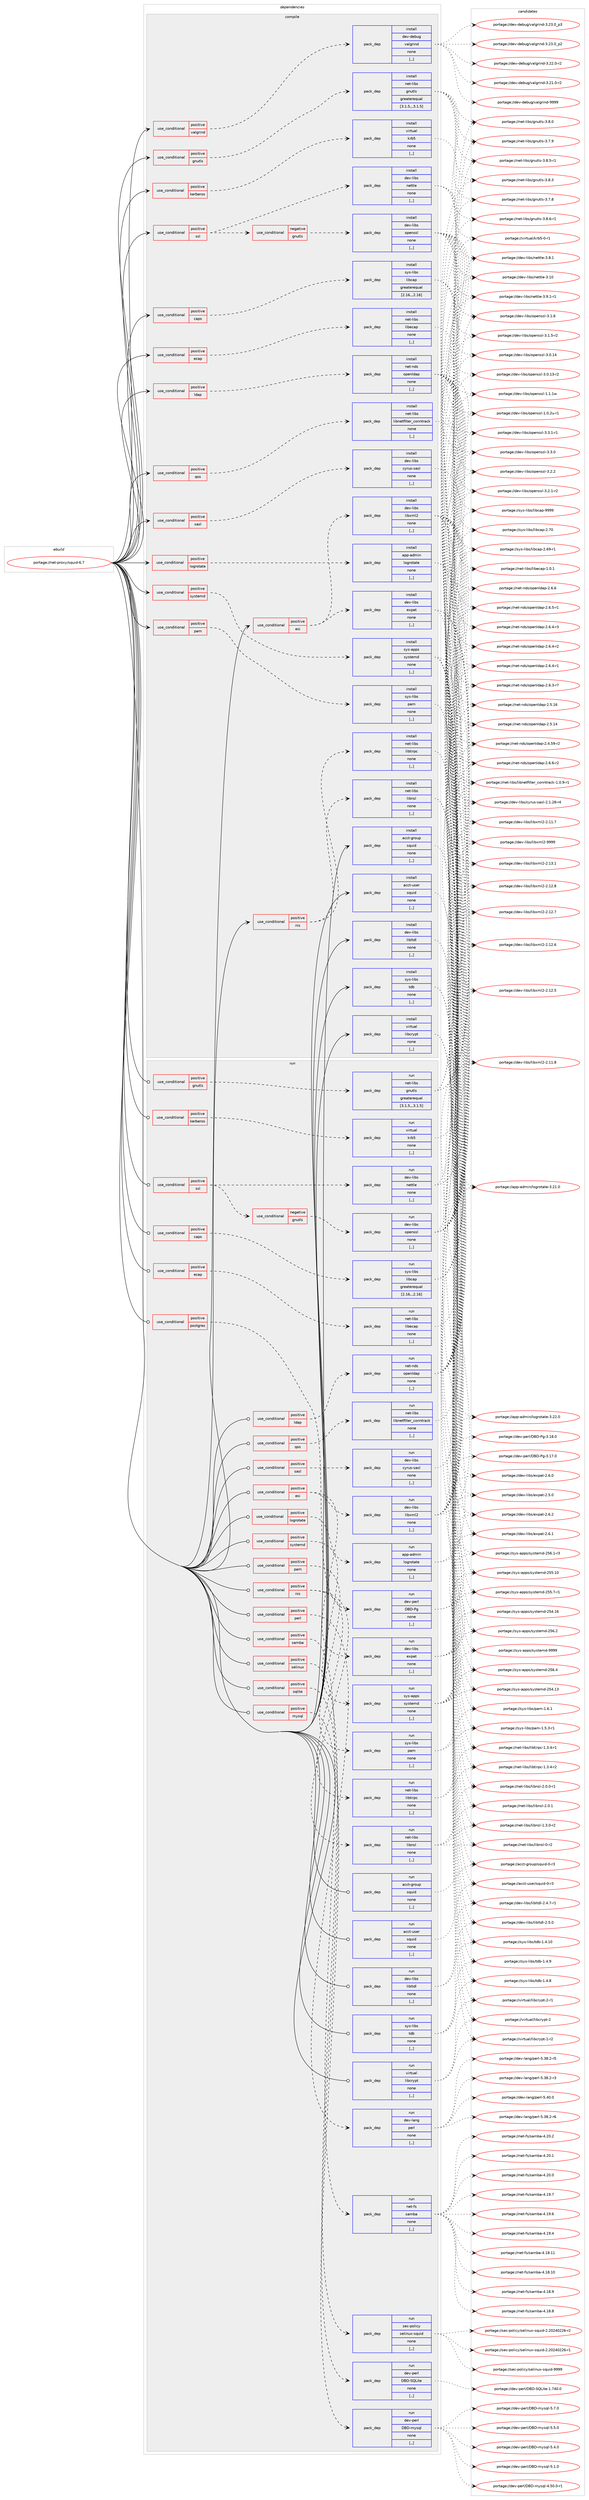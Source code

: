 digraph prolog {

# *************
# Graph options
# *************

newrank=true;
concentrate=true;
compound=true;
graph [rankdir=LR,fontname=Helvetica,fontsize=10,ranksep=1.5];#, ranksep=2.5, nodesep=0.2];
edge  [arrowhead=vee];
node  [fontname=Helvetica,fontsize=10];

# **********
# The ebuild
# **********

subgraph cluster_leftcol {
color=gray;
label=<<i>ebuild</i>>;
id [label="portage://net-proxy/squid-6.7", color=red, width=4, href="../net-proxy/squid-6.7.svg"];
}

# ****************
# The dependencies
# ****************

subgraph cluster_midcol {
color=gray;
label=<<i>dependencies</i>>;
subgraph cluster_compile {
fillcolor="#eeeeee";
style=filled;
label=<<i>compile</i>>;
subgraph cond101698 {
dependency384682 [label=<<TABLE BORDER="0" CELLBORDER="1" CELLSPACING="0" CELLPADDING="4"><TR><TD ROWSPAN="3" CELLPADDING="10">use_conditional</TD></TR><TR><TD>positive</TD></TR><TR><TD>caps</TD></TR></TABLE>>, shape=none, color=red];
subgraph pack280227 {
dependency384683 [label=<<TABLE BORDER="0" CELLBORDER="1" CELLSPACING="0" CELLPADDING="4" WIDTH="220"><TR><TD ROWSPAN="6" CELLPADDING="30">pack_dep</TD></TR><TR><TD WIDTH="110">install</TD></TR><TR><TD>sys-libs</TD></TR><TR><TD>libcap</TD></TR><TR><TD>greaterequal</TD></TR><TR><TD>[2.16,,,2.16]</TD></TR></TABLE>>, shape=none, color=blue];
}
dependency384682:e -> dependency384683:w [weight=20,style="dashed",arrowhead="vee"];
}
id:e -> dependency384682:w [weight=20,style="solid",arrowhead="vee"];
subgraph cond101699 {
dependency384684 [label=<<TABLE BORDER="0" CELLBORDER="1" CELLSPACING="0" CELLPADDING="4"><TR><TD ROWSPAN="3" CELLPADDING="10">use_conditional</TD></TR><TR><TD>positive</TD></TR><TR><TD>ecap</TD></TR></TABLE>>, shape=none, color=red];
subgraph pack280228 {
dependency384685 [label=<<TABLE BORDER="0" CELLBORDER="1" CELLSPACING="0" CELLPADDING="4" WIDTH="220"><TR><TD ROWSPAN="6" CELLPADDING="30">pack_dep</TD></TR><TR><TD WIDTH="110">install</TD></TR><TR><TD>net-libs</TD></TR><TR><TD>libecap</TD></TR><TR><TD>none</TD></TR><TR><TD>[,,]</TD></TR></TABLE>>, shape=none, color=blue];
}
dependency384684:e -> dependency384685:w [weight=20,style="dashed",arrowhead="vee"];
}
id:e -> dependency384684:w [weight=20,style="solid",arrowhead="vee"];
subgraph cond101700 {
dependency384686 [label=<<TABLE BORDER="0" CELLBORDER="1" CELLSPACING="0" CELLPADDING="4"><TR><TD ROWSPAN="3" CELLPADDING="10">use_conditional</TD></TR><TR><TD>positive</TD></TR><TR><TD>esi</TD></TR></TABLE>>, shape=none, color=red];
subgraph pack280229 {
dependency384687 [label=<<TABLE BORDER="0" CELLBORDER="1" CELLSPACING="0" CELLPADDING="4" WIDTH="220"><TR><TD ROWSPAN="6" CELLPADDING="30">pack_dep</TD></TR><TR><TD WIDTH="110">install</TD></TR><TR><TD>dev-libs</TD></TR><TR><TD>expat</TD></TR><TR><TD>none</TD></TR><TR><TD>[,,]</TD></TR></TABLE>>, shape=none, color=blue];
}
dependency384686:e -> dependency384687:w [weight=20,style="dashed",arrowhead="vee"];
subgraph pack280230 {
dependency384688 [label=<<TABLE BORDER="0" CELLBORDER="1" CELLSPACING="0" CELLPADDING="4" WIDTH="220"><TR><TD ROWSPAN="6" CELLPADDING="30">pack_dep</TD></TR><TR><TD WIDTH="110">install</TD></TR><TR><TD>dev-libs</TD></TR><TR><TD>libxml2</TD></TR><TR><TD>none</TD></TR><TR><TD>[,,]</TD></TR></TABLE>>, shape=none, color=blue];
}
dependency384686:e -> dependency384688:w [weight=20,style="dashed",arrowhead="vee"];
}
id:e -> dependency384686:w [weight=20,style="solid",arrowhead="vee"];
subgraph cond101701 {
dependency384689 [label=<<TABLE BORDER="0" CELLBORDER="1" CELLSPACING="0" CELLPADDING="4"><TR><TD ROWSPAN="3" CELLPADDING="10">use_conditional</TD></TR><TR><TD>positive</TD></TR><TR><TD>gnutls</TD></TR></TABLE>>, shape=none, color=red];
subgraph pack280231 {
dependency384690 [label=<<TABLE BORDER="0" CELLBORDER="1" CELLSPACING="0" CELLPADDING="4" WIDTH="220"><TR><TD ROWSPAN="6" CELLPADDING="30">pack_dep</TD></TR><TR><TD WIDTH="110">install</TD></TR><TR><TD>net-libs</TD></TR><TR><TD>gnutls</TD></TR><TR><TD>greaterequal</TD></TR><TR><TD>[3.1.5,,,3.1.5]</TD></TR></TABLE>>, shape=none, color=blue];
}
dependency384689:e -> dependency384690:w [weight=20,style="dashed",arrowhead="vee"];
}
id:e -> dependency384689:w [weight=20,style="solid",arrowhead="vee"];
subgraph cond101702 {
dependency384691 [label=<<TABLE BORDER="0" CELLBORDER="1" CELLSPACING="0" CELLPADDING="4"><TR><TD ROWSPAN="3" CELLPADDING="10">use_conditional</TD></TR><TR><TD>positive</TD></TR><TR><TD>kerberos</TD></TR></TABLE>>, shape=none, color=red];
subgraph pack280232 {
dependency384692 [label=<<TABLE BORDER="0" CELLBORDER="1" CELLSPACING="0" CELLPADDING="4" WIDTH="220"><TR><TD ROWSPAN="6" CELLPADDING="30">pack_dep</TD></TR><TR><TD WIDTH="110">install</TD></TR><TR><TD>virtual</TD></TR><TR><TD>krb5</TD></TR><TR><TD>none</TD></TR><TR><TD>[,,]</TD></TR></TABLE>>, shape=none, color=blue];
}
dependency384691:e -> dependency384692:w [weight=20,style="dashed",arrowhead="vee"];
}
id:e -> dependency384691:w [weight=20,style="solid",arrowhead="vee"];
subgraph cond101703 {
dependency384693 [label=<<TABLE BORDER="0" CELLBORDER="1" CELLSPACING="0" CELLPADDING="4"><TR><TD ROWSPAN="3" CELLPADDING="10">use_conditional</TD></TR><TR><TD>positive</TD></TR><TR><TD>ldap</TD></TR></TABLE>>, shape=none, color=red];
subgraph pack280233 {
dependency384694 [label=<<TABLE BORDER="0" CELLBORDER="1" CELLSPACING="0" CELLPADDING="4" WIDTH="220"><TR><TD ROWSPAN="6" CELLPADDING="30">pack_dep</TD></TR><TR><TD WIDTH="110">install</TD></TR><TR><TD>net-nds</TD></TR><TR><TD>openldap</TD></TR><TR><TD>none</TD></TR><TR><TD>[,,]</TD></TR></TABLE>>, shape=none, color=blue];
}
dependency384693:e -> dependency384694:w [weight=20,style="dashed",arrowhead="vee"];
}
id:e -> dependency384693:w [weight=20,style="solid",arrowhead="vee"];
subgraph cond101704 {
dependency384695 [label=<<TABLE BORDER="0" CELLBORDER="1" CELLSPACING="0" CELLPADDING="4"><TR><TD ROWSPAN="3" CELLPADDING="10">use_conditional</TD></TR><TR><TD>positive</TD></TR><TR><TD>logrotate</TD></TR></TABLE>>, shape=none, color=red];
subgraph pack280234 {
dependency384696 [label=<<TABLE BORDER="0" CELLBORDER="1" CELLSPACING="0" CELLPADDING="4" WIDTH="220"><TR><TD ROWSPAN="6" CELLPADDING="30">pack_dep</TD></TR><TR><TD WIDTH="110">install</TD></TR><TR><TD>app-admin</TD></TR><TR><TD>logrotate</TD></TR><TR><TD>none</TD></TR><TR><TD>[,,]</TD></TR></TABLE>>, shape=none, color=blue];
}
dependency384695:e -> dependency384696:w [weight=20,style="dashed",arrowhead="vee"];
}
id:e -> dependency384695:w [weight=20,style="solid",arrowhead="vee"];
subgraph cond101705 {
dependency384697 [label=<<TABLE BORDER="0" CELLBORDER="1" CELLSPACING="0" CELLPADDING="4"><TR><TD ROWSPAN="3" CELLPADDING="10">use_conditional</TD></TR><TR><TD>positive</TD></TR><TR><TD>nis</TD></TR></TABLE>>, shape=none, color=red];
subgraph pack280235 {
dependency384698 [label=<<TABLE BORDER="0" CELLBORDER="1" CELLSPACING="0" CELLPADDING="4" WIDTH="220"><TR><TD ROWSPAN="6" CELLPADDING="30">pack_dep</TD></TR><TR><TD WIDTH="110">install</TD></TR><TR><TD>net-libs</TD></TR><TR><TD>libtirpc</TD></TR><TR><TD>none</TD></TR><TR><TD>[,,]</TD></TR></TABLE>>, shape=none, color=blue];
}
dependency384697:e -> dependency384698:w [weight=20,style="dashed",arrowhead="vee"];
subgraph pack280236 {
dependency384699 [label=<<TABLE BORDER="0" CELLBORDER="1" CELLSPACING="0" CELLPADDING="4" WIDTH="220"><TR><TD ROWSPAN="6" CELLPADDING="30">pack_dep</TD></TR><TR><TD WIDTH="110">install</TD></TR><TR><TD>net-libs</TD></TR><TR><TD>libnsl</TD></TR><TR><TD>none</TD></TR><TR><TD>[,,]</TD></TR></TABLE>>, shape=none, color=blue];
}
dependency384697:e -> dependency384699:w [weight=20,style="dashed",arrowhead="vee"];
}
id:e -> dependency384697:w [weight=20,style="solid",arrowhead="vee"];
subgraph cond101706 {
dependency384700 [label=<<TABLE BORDER="0" CELLBORDER="1" CELLSPACING="0" CELLPADDING="4"><TR><TD ROWSPAN="3" CELLPADDING="10">use_conditional</TD></TR><TR><TD>positive</TD></TR><TR><TD>pam</TD></TR></TABLE>>, shape=none, color=red];
subgraph pack280237 {
dependency384701 [label=<<TABLE BORDER="0" CELLBORDER="1" CELLSPACING="0" CELLPADDING="4" WIDTH="220"><TR><TD ROWSPAN="6" CELLPADDING="30">pack_dep</TD></TR><TR><TD WIDTH="110">install</TD></TR><TR><TD>sys-libs</TD></TR><TR><TD>pam</TD></TR><TR><TD>none</TD></TR><TR><TD>[,,]</TD></TR></TABLE>>, shape=none, color=blue];
}
dependency384700:e -> dependency384701:w [weight=20,style="dashed",arrowhead="vee"];
}
id:e -> dependency384700:w [weight=20,style="solid",arrowhead="vee"];
subgraph cond101707 {
dependency384702 [label=<<TABLE BORDER="0" CELLBORDER="1" CELLSPACING="0" CELLPADDING="4"><TR><TD ROWSPAN="3" CELLPADDING="10">use_conditional</TD></TR><TR><TD>positive</TD></TR><TR><TD>qos</TD></TR></TABLE>>, shape=none, color=red];
subgraph pack280238 {
dependency384703 [label=<<TABLE BORDER="0" CELLBORDER="1" CELLSPACING="0" CELLPADDING="4" WIDTH="220"><TR><TD ROWSPAN="6" CELLPADDING="30">pack_dep</TD></TR><TR><TD WIDTH="110">install</TD></TR><TR><TD>net-libs</TD></TR><TR><TD>libnetfilter_conntrack</TD></TR><TR><TD>none</TD></TR><TR><TD>[,,]</TD></TR></TABLE>>, shape=none, color=blue];
}
dependency384702:e -> dependency384703:w [weight=20,style="dashed",arrowhead="vee"];
}
id:e -> dependency384702:w [weight=20,style="solid",arrowhead="vee"];
subgraph cond101708 {
dependency384704 [label=<<TABLE BORDER="0" CELLBORDER="1" CELLSPACING="0" CELLPADDING="4"><TR><TD ROWSPAN="3" CELLPADDING="10">use_conditional</TD></TR><TR><TD>positive</TD></TR><TR><TD>sasl</TD></TR></TABLE>>, shape=none, color=red];
subgraph pack280239 {
dependency384705 [label=<<TABLE BORDER="0" CELLBORDER="1" CELLSPACING="0" CELLPADDING="4" WIDTH="220"><TR><TD ROWSPAN="6" CELLPADDING="30">pack_dep</TD></TR><TR><TD WIDTH="110">install</TD></TR><TR><TD>dev-libs</TD></TR><TR><TD>cyrus-sasl</TD></TR><TR><TD>none</TD></TR><TR><TD>[,,]</TD></TR></TABLE>>, shape=none, color=blue];
}
dependency384704:e -> dependency384705:w [weight=20,style="dashed",arrowhead="vee"];
}
id:e -> dependency384704:w [weight=20,style="solid",arrowhead="vee"];
subgraph cond101709 {
dependency384706 [label=<<TABLE BORDER="0" CELLBORDER="1" CELLSPACING="0" CELLPADDING="4"><TR><TD ROWSPAN="3" CELLPADDING="10">use_conditional</TD></TR><TR><TD>positive</TD></TR><TR><TD>ssl</TD></TR></TABLE>>, shape=none, color=red];
subgraph pack280240 {
dependency384707 [label=<<TABLE BORDER="0" CELLBORDER="1" CELLSPACING="0" CELLPADDING="4" WIDTH="220"><TR><TD ROWSPAN="6" CELLPADDING="30">pack_dep</TD></TR><TR><TD WIDTH="110">install</TD></TR><TR><TD>dev-libs</TD></TR><TR><TD>nettle</TD></TR><TR><TD>none</TD></TR><TR><TD>[,,]</TD></TR></TABLE>>, shape=none, color=blue];
}
dependency384706:e -> dependency384707:w [weight=20,style="dashed",arrowhead="vee"];
subgraph cond101710 {
dependency384708 [label=<<TABLE BORDER="0" CELLBORDER="1" CELLSPACING="0" CELLPADDING="4"><TR><TD ROWSPAN="3" CELLPADDING="10">use_conditional</TD></TR><TR><TD>negative</TD></TR><TR><TD>gnutls</TD></TR></TABLE>>, shape=none, color=red];
subgraph pack280241 {
dependency384709 [label=<<TABLE BORDER="0" CELLBORDER="1" CELLSPACING="0" CELLPADDING="4" WIDTH="220"><TR><TD ROWSPAN="6" CELLPADDING="30">pack_dep</TD></TR><TR><TD WIDTH="110">install</TD></TR><TR><TD>dev-libs</TD></TR><TR><TD>openssl</TD></TR><TR><TD>none</TD></TR><TR><TD>[,,]</TD></TR></TABLE>>, shape=none, color=blue];
}
dependency384708:e -> dependency384709:w [weight=20,style="dashed",arrowhead="vee"];
}
dependency384706:e -> dependency384708:w [weight=20,style="dashed",arrowhead="vee"];
}
id:e -> dependency384706:w [weight=20,style="solid",arrowhead="vee"];
subgraph cond101711 {
dependency384710 [label=<<TABLE BORDER="0" CELLBORDER="1" CELLSPACING="0" CELLPADDING="4"><TR><TD ROWSPAN="3" CELLPADDING="10">use_conditional</TD></TR><TR><TD>positive</TD></TR><TR><TD>systemd</TD></TR></TABLE>>, shape=none, color=red];
subgraph pack280242 {
dependency384711 [label=<<TABLE BORDER="0" CELLBORDER="1" CELLSPACING="0" CELLPADDING="4" WIDTH="220"><TR><TD ROWSPAN="6" CELLPADDING="30">pack_dep</TD></TR><TR><TD WIDTH="110">install</TD></TR><TR><TD>sys-apps</TD></TR><TR><TD>systemd</TD></TR><TR><TD>none</TD></TR><TR><TD>[,,]</TD></TR></TABLE>>, shape=none, color=blue];
}
dependency384710:e -> dependency384711:w [weight=20,style="dashed",arrowhead="vee"];
}
id:e -> dependency384710:w [weight=20,style="solid",arrowhead="vee"];
subgraph cond101712 {
dependency384712 [label=<<TABLE BORDER="0" CELLBORDER="1" CELLSPACING="0" CELLPADDING="4"><TR><TD ROWSPAN="3" CELLPADDING="10">use_conditional</TD></TR><TR><TD>positive</TD></TR><TR><TD>valgrind</TD></TR></TABLE>>, shape=none, color=red];
subgraph pack280243 {
dependency384713 [label=<<TABLE BORDER="0" CELLBORDER="1" CELLSPACING="0" CELLPADDING="4" WIDTH="220"><TR><TD ROWSPAN="6" CELLPADDING="30">pack_dep</TD></TR><TR><TD WIDTH="110">install</TD></TR><TR><TD>dev-debug</TD></TR><TR><TD>valgrind</TD></TR><TR><TD>none</TD></TR><TR><TD>[,,]</TD></TR></TABLE>>, shape=none, color=blue];
}
dependency384712:e -> dependency384713:w [weight=20,style="dashed",arrowhead="vee"];
}
id:e -> dependency384712:w [weight=20,style="solid",arrowhead="vee"];
subgraph pack280244 {
dependency384714 [label=<<TABLE BORDER="0" CELLBORDER="1" CELLSPACING="0" CELLPADDING="4" WIDTH="220"><TR><TD ROWSPAN="6" CELLPADDING="30">pack_dep</TD></TR><TR><TD WIDTH="110">install</TD></TR><TR><TD>acct-group</TD></TR><TR><TD>squid</TD></TR><TR><TD>none</TD></TR><TR><TD>[,,]</TD></TR></TABLE>>, shape=none, color=blue];
}
id:e -> dependency384714:w [weight=20,style="solid",arrowhead="vee"];
subgraph pack280245 {
dependency384715 [label=<<TABLE BORDER="0" CELLBORDER="1" CELLSPACING="0" CELLPADDING="4" WIDTH="220"><TR><TD ROWSPAN="6" CELLPADDING="30">pack_dep</TD></TR><TR><TD WIDTH="110">install</TD></TR><TR><TD>acct-user</TD></TR><TR><TD>squid</TD></TR><TR><TD>none</TD></TR><TR><TD>[,,]</TD></TR></TABLE>>, shape=none, color=blue];
}
id:e -> dependency384715:w [weight=20,style="solid",arrowhead="vee"];
subgraph pack280246 {
dependency384716 [label=<<TABLE BORDER="0" CELLBORDER="1" CELLSPACING="0" CELLPADDING="4" WIDTH="220"><TR><TD ROWSPAN="6" CELLPADDING="30">pack_dep</TD></TR><TR><TD WIDTH="110">install</TD></TR><TR><TD>dev-libs</TD></TR><TR><TD>libltdl</TD></TR><TR><TD>none</TD></TR><TR><TD>[,,]</TD></TR></TABLE>>, shape=none, color=blue];
}
id:e -> dependency384716:w [weight=20,style="solid",arrowhead="vee"];
subgraph pack280247 {
dependency384717 [label=<<TABLE BORDER="0" CELLBORDER="1" CELLSPACING="0" CELLPADDING="4" WIDTH="220"><TR><TD ROWSPAN="6" CELLPADDING="30">pack_dep</TD></TR><TR><TD WIDTH="110">install</TD></TR><TR><TD>sys-libs</TD></TR><TR><TD>tdb</TD></TR><TR><TD>none</TD></TR><TR><TD>[,,]</TD></TR></TABLE>>, shape=none, color=blue];
}
id:e -> dependency384717:w [weight=20,style="solid",arrowhead="vee"];
subgraph pack280248 {
dependency384718 [label=<<TABLE BORDER="0" CELLBORDER="1" CELLSPACING="0" CELLPADDING="4" WIDTH="220"><TR><TD ROWSPAN="6" CELLPADDING="30">pack_dep</TD></TR><TR><TD WIDTH="110">install</TD></TR><TR><TD>virtual</TD></TR><TR><TD>libcrypt</TD></TR><TR><TD>none</TD></TR><TR><TD>[,,]</TD></TR></TABLE>>, shape=none, color=blue];
}
id:e -> dependency384718:w [weight=20,style="solid",arrowhead="vee"];
}
subgraph cluster_compileandrun {
fillcolor="#eeeeee";
style=filled;
label=<<i>compile and run</i>>;
}
subgraph cluster_run {
fillcolor="#eeeeee";
style=filled;
label=<<i>run</i>>;
subgraph cond101713 {
dependency384719 [label=<<TABLE BORDER="0" CELLBORDER="1" CELLSPACING="0" CELLPADDING="4"><TR><TD ROWSPAN="3" CELLPADDING="10">use_conditional</TD></TR><TR><TD>positive</TD></TR><TR><TD>caps</TD></TR></TABLE>>, shape=none, color=red];
subgraph pack280249 {
dependency384720 [label=<<TABLE BORDER="0" CELLBORDER="1" CELLSPACING="0" CELLPADDING="4" WIDTH="220"><TR><TD ROWSPAN="6" CELLPADDING="30">pack_dep</TD></TR><TR><TD WIDTH="110">run</TD></TR><TR><TD>sys-libs</TD></TR><TR><TD>libcap</TD></TR><TR><TD>greaterequal</TD></TR><TR><TD>[2.16,,,2.16]</TD></TR></TABLE>>, shape=none, color=blue];
}
dependency384719:e -> dependency384720:w [weight=20,style="dashed",arrowhead="vee"];
}
id:e -> dependency384719:w [weight=20,style="solid",arrowhead="odot"];
subgraph cond101714 {
dependency384721 [label=<<TABLE BORDER="0" CELLBORDER="1" CELLSPACING="0" CELLPADDING="4"><TR><TD ROWSPAN="3" CELLPADDING="10">use_conditional</TD></TR><TR><TD>positive</TD></TR><TR><TD>ecap</TD></TR></TABLE>>, shape=none, color=red];
subgraph pack280250 {
dependency384722 [label=<<TABLE BORDER="0" CELLBORDER="1" CELLSPACING="0" CELLPADDING="4" WIDTH="220"><TR><TD ROWSPAN="6" CELLPADDING="30">pack_dep</TD></TR><TR><TD WIDTH="110">run</TD></TR><TR><TD>net-libs</TD></TR><TR><TD>libecap</TD></TR><TR><TD>none</TD></TR><TR><TD>[,,]</TD></TR></TABLE>>, shape=none, color=blue];
}
dependency384721:e -> dependency384722:w [weight=20,style="dashed",arrowhead="vee"];
}
id:e -> dependency384721:w [weight=20,style="solid",arrowhead="odot"];
subgraph cond101715 {
dependency384723 [label=<<TABLE BORDER="0" CELLBORDER="1" CELLSPACING="0" CELLPADDING="4"><TR><TD ROWSPAN="3" CELLPADDING="10">use_conditional</TD></TR><TR><TD>positive</TD></TR><TR><TD>esi</TD></TR></TABLE>>, shape=none, color=red];
subgraph pack280251 {
dependency384724 [label=<<TABLE BORDER="0" CELLBORDER="1" CELLSPACING="0" CELLPADDING="4" WIDTH="220"><TR><TD ROWSPAN="6" CELLPADDING="30">pack_dep</TD></TR><TR><TD WIDTH="110">run</TD></TR><TR><TD>dev-libs</TD></TR><TR><TD>expat</TD></TR><TR><TD>none</TD></TR><TR><TD>[,,]</TD></TR></TABLE>>, shape=none, color=blue];
}
dependency384723:e -> dependency384724:w [weight=20,style="dashed",arrowhead="vee"];
subgraph pack280252 {
dependency384725 [label=<<TABLE BORDER="0" CELLBORDER="1" CELLSPACING="0" CELLPADDING="4" WIDTH="220"><TR><TD ROWSPAN="6" CELLPADDING="30">pack_dep</TD></TR><TR><TD WIDTH="110">run</TD></TR><TR><TD>dev-libs</TD></TR><TR><TD>libxml2</TD></TR><TR><TD>none</TD></TR><TR><TD>[,,]</TD></TR></TABLE>>, shape=none, color=blue];
}
dependency384723:e -> dependency384725:w [weight=20,style="dashed",arrowhead="vee"];
}
id:e -> dependency384723:w [weight=20,style="solid",arrowhead="odot"];
subgraph cond101716 {
dependency384726 [label=<<TABLE BORDER="0" CELLBORDER="1" CELLSPACING="0" CELLPADDING="4"><TR><TD ROWSPAN="3" CELLPADDING="10">use_conditional</TD></TR><TR><TD>positive</TD></TR><TR><TD>gnutls</TD></TR></TABLE>>, shape=none, color=red];
subgraph pack280253 {
dependency384727 [label=<<TABLE BORDER="0" CELLBORDER="1" CELLSPACING="0" CELLPADDING="4" WIDTH="220"><TR><TD ROWSPAN="6" CELLPADDING="30">pack_dep</TD></TR><TR><TD WIDTH="110">run</TD></TR><TR><TD>net-libs</TD></TR><TR><TD>gnutls</TD></TR><TR><TD>greaterequal</TD></TR><TR><TD>[3.1.5,,,3.1.5]</TD></TR></TABLE>>, shape=none, color=blue];
}
dependency384726:e -> dependency384727:w [weight=20,style="dashed",arrowhead="vee"];
}
id:e -> dependency384726:w [weight=20,style="solid",arrowhead="odot"];
subgraph cond101717 {
dependency384728 [label=<<TABLE BORDER="0" CELLBORDER="1" CELLSPACING="0" CELLPADDING="4"><TR><TD ROWSPAN="3" CELLPADDING="10">use_conditional</TD></TR><TR><TD>positive</TD></TR><TR><TD>kerberos</TD></TR></TABLE>>, shape=none, color=red];
subgraph pack280254 {
dependency384729 [label=<<TABLE BORDER="0" CELLBORDER="1" CELLSPACING="0" CELLPADDING="4" WIDTH="220"><TR><TD ROWSPAN="6" CELLPADDING="30">pack_dep</TD></TR><TR><TD WIDTH="110">run</TD></TR><TR><TD>virtual</TD></TR><TR><TD>krb5</TD></TR><TR><TD>none</TD></TR><TR><TD>[,,]</TD></TR></TABLE>>, shape=none, color=blue];
}
dependency384728:e -> dependency384729:w [weight=20,style="dashed",arrowhead="vee"];
}
id:e -> dependency384728:w [weight=20,style="solid",arrowhead="odot"];
subgraph cond101718 {
dependency384730 [label=<<TABLE BORDER="0" CELLBORDER="1" CELLSPACING="0" CELLPADDING="4"><TR><TD ROWSPAN="3" CELLPADDING="10">use_conditional</TD></TR><TR><TD>positive</TD></TR><TR><TD>ldap</TD></TR></TABLE>>, shape=none, color=red];
subgraph pack280255 {
dependency384731 [label=<<TABLE BORDER="0" CELLBORDER="1" CELLSPACING="0" CELLPADDING="4" WIDTH="220"><TR><TD ROWSPAN="6" CELLPADDING="30">pack_dep</TD></TR><TR><TD WIDTH="110">run</TD></TR><TR><TD>net-nds</TD></TR><TR><TD>openldap</TD></TR><TR><TD>none</TD></TR><TR><TD>[,,]</TD></TR></TABLE>>, shape=none, color=blue];
}
dependency384730:e -> dependency384731:w [weight=20,style="dashed",arrowhead="vee"];
}
id:e -> dependency384730:w [weight=20,style="solid",arrowhead="odot"];
subgraph cond101719 {
dependency384732 [label=<<TABLE BORDER="0" CELLBORDER="1" CELLSPACING="0" CELLPADDING="4"><TR><TD ROWSPAN="3" CELLPADDING="10">use_conditional</TD></TR><TR><TD>positive</TD></TR><TR><TD>logrotate</TD></TR></TABLE>>, shape=none, color=red];
subgraph pack280256 {
dependency384733 [label=<<TABLE BORDER="0" CELLBORDER="1" CELLSPACING="0" CELLPADDING="4" WIDTH="220"><TR><TD ROWSPAN="6" CELLPADDING="30">pack_dep</TD></TR><TR><TD WIDTH="110">run</TD></TR><TR><TD>app-admin</TD></TR><TR><TD>logrotate</TD></TR><TR><TD>none</TD></TR><TR><TD>[,,]</TD></TR></TABLE>>, shape=none, color=blue];
}
dependency384732:e -> dependency384733:w [weight=20,style="dashed",arrowhead="vee"];
}
id:e -> dependency384732:w [weight=20,style="solid",arrowhead="odot"];
subgraph cond101720 {
dependency384734 [label=<<TABLE BORDER="0" CELLBORDER="1" CELLSPACING="0" CELLPADDING="4"><TR><TD ROWSPAN="3" CELLPADDING="10">use_conditional</TD></TR><TR><TD>positive</TD></TR><TR><TD>mysql</TD></TR></TABLE>>, shape=none, color=red];
subgraph pack280257 {
dependency384735 [label=<<TABLE BORDER="0" CELLBORDER="1" CELLSPACING="0" CELLPADDING="4" WIDTH="220"><TR><TD ROWSPAN="6" CELLPADDING="30">pack_dep</TD></TR><TR><TD WIDTH="110">run</TD></TR><TR><TD>dev-perl</TD></TR><TR><TD>DBD-mysql</TD></TR><TR><TD>none</TD></TR><TR><TD>[,,]</TD></TR></TABLE>>, shape=none, color=blue];
}
dependency384734:e -> dependency384735:w [weight=20,style="dashed",arrowhead="vee"];
}
id:e -> dependency384734:w [weight=20,style="solid",arrowhead="odot"];
subgraph cond101721 {
dependency384736 [label=<<TABLE BORDER="0" CELLBORDER="1" CELLSPACING="0" CELLPADDING="4"><TR><TD ROWSPAN="3" CELLPADDING="10">use_conditional</TD></TR><TR><TD>positive</TD></TR><TR><TD>nis</TD></TR></TABLE>>, shape=none, color=red];
subgraph pack280258 {
dependency384737 [label=<<TABLE BORDER="0" CELLBORDER="1" CELLSPACING="0" CELLPADDING="4" WIDTH="220"><TR><TD ROWSPAN="6" CELLPADDING="30">pack_dep</TD></TR><TR><TD WIDTH="110">run</TD></TR><TR><TD>net-libs</TD></TR><TR><TD>libtirpc</TD></TR><TR><TD>none</TD></TR><TR><TD>[,,]</TD></TR></TABLE>>, shape=none, color=blue];
}
dependency384736:e -> dependency384737:w [weight=20,style="dashed",arrowhead="vee"];
subgraph pack280259 {
dependency384738 [label=<<TABLE BORDER="0" CELLBORDER="1" CELLSPACING="0" CELLPADDING="4" WIDTH="220"><TR><TD ROWSPAN="6" CELLPADDING="30">pack_dep</TD></TR><TR><TD WIDTH="110">run</TD></TR><TR><TD>net-libs</TD></TR><TR><TD>libnsl</TD></TR><TR><TD>none</TD></TR><TR><TD>[,,]</TD></TR></TABLE>>, shape=none, color=blue];
}
dependency384736:e -> dependency384738:w [weight=20,style="dashed",arrowhead="vee"];
}
id:e -> dependency384736:w [weight=20,style="solid",arrowhead="odot"];
subgraph cond101722 {
dependency384739 [label=<<TABLE BORDER="0" CELLBORDER="1" CELLSPACING="0" CELLPADDING="4"><TR><TD ROWSPAN="3" CELLPADDING="10">use_conditional</TD></TR><TR><TD>positive</TD></TR><TR><TD>pam</TD></TR></TABLE>>, shape=none, color=red];
subgraph pack280260 {
dependency384740 [label=<<TABLE BORDER="0" CELLBORDER="1" CELLSPACING="0" CELLPADDING="4" WIDTH="220"><TR><TD ROWSPAN="6" CELLPADDING="30">pack_dep</TD></TR><TR><TD WIDTH="110">run</TD></TR><TR><TD>sys-libs</TD></TR><TR><TD>pam</TD></TR><TR><TD>none</TD></TR><TR><TD>[,,]</TD></TR></TABLE>>, shape=none, color=blue];
}
dependency384739:e -> dependency384740:w [weight=20,style="dashed",arrowhead="vee"];
}
id:e -> dependency384739:w [weight=20,style="solid",arrowhead="odot"];
subgraph cond101723 {
dependency384741 [label=<<TABLE BORDER="0" CELLBORDER="1" CELLSPACING="0" CELLPADDING="4"><TR><TD ROWSPAN="3" CELLPADDING="10">use_conditional</TD></TR><TR><TD>positive</TD></TR><TR><TD>perl</TD></TR></TABLE>>, shape=none, color=red];
subgraph pack280261 {
dependency384742 [label=<<TABLE BORDER="0" CELLBORDER="1" CELLSPACING="0" CELLPADDING="4" WIDTH="220"><TR><TD ROWSPAN="6" CELLPADDING="30">pack_dep</TD></TR><TR><TD WIDTH="110">run</TD></TR><TR><TD>dev-lang</TD></TR><TR><TD>perl</TD></TR><TR><TD>none</TD></TR><TR><TD>[,,]</TD></TR></TABLE>>, shape=none, color=blue];
}
dependency384741:e -> dependency384742:w [weight=20,style="dashed",arrowhead="vee"];
}
id:e -> dependency384741:w [weight=20,style="solid",arrowhead="odot"];
subgraph cond101724 {
dependency384743 [label=<<TABLE BORDER="0" CELLBORDER="1" CELLSPACING="0" CELLPADDING="4"><TR><TD ROWSPAN="3" CELLPADDING="10">use_conditional</TD></TR><TR><TD>positive</TD></TR><TR><TD>postgres</TD></TR></TABLE>>, shape=none, color=red];
subgraph pack280262 {
dependency384744 [label=<<TABLE BORDER="0" CELLBORDER="1" CELLSPACING="0" CELLPADDING="4" WIDTH="220"><TR><TD ROWSPAN="6" CELLPADDING="30">pack_dep</TD></TR><TR><TD WIDTH="110">run</TD></TR><TR><TD>dev-perl</TD></TR><TR><TD>DBD-Pg</TD></TR><TR><TD>none</TD></TR><TR><TD>[,,]</TD></TR></TABLE>>, shape=none, color=blue];
}
dependency384743:e -> dependency384744:w [weight=20,style="dashed",arrowhead="vee"];
}
id:e -> dependency384743:w [weight=20,style="solid",arrowhead="odot"];
subgraph cond101725 {
dependency384745 [label=<<TABLE BORDER="0" CELLBORDER="1" CELLSPACING="0" CELLPADDING="4"><TR><TD ROWSPAN="3" CELLPADDING="10">use_conditional</TD></TR><TR><TD>positive</TD></TR><TR><TD>qos</TD></TR></TABLE>>, shape=none, color=red];
subgraph pack280263 {
dependency384746 [label=<<TABLE BORDER="0" CELLBORDER="1" CELLSPACING="0" CELLPADDING="4" WIDTH="220"><TR><TD ROWSPAN="6" CELLPADDING="30">pack_dep</TD></TR><TR><TD WIDTH="110">run</TD></TR><TR><TD>net-libs</TD></TR><TR><TD>libnetfilter_conntrack</TD></TR><TR><TD>none</TD></TR><TR><TD>[,,]</TD></TR></TABLE>>, shape=none, color=blue];
}
dependency384745:e -> dependency384746:w [weight=20,style="dashed",arrowhead="vee"];
}
id:e -> dependency384745:w [weight=20,style="solid",arrowhead="odot"];
subgraph cond101726 {
dependency384747 [label=<<TABLE BORDER="0" CELLBORDER="1" CELLSPACING="0" CELLPADDING="4"><TR><TD ROWSPAN="3" CELLPADDING="10">use_conditional</TD></TR><TR><TD>positive</TD></TR><TR><TD>samba</TD></TR></TABLE>>, shape=none, color=red];
subgraph pack280264 {
dependency384748 [label=<<TABLE BORDER="0" CELLBORDER="1" CELLSPACING="0" CELLPADDING="4" WIDTH="220"><TR><TD ROWSPAN="6" CELLPADDING="30">pack_dep</TD></TR><TR><TD WIDTH="110">run</TD></TR><TR><TD>net-fs</TD></TR><TR><TD>samba</TD></TR><TR><TD>none</TD></TR><TR><TD>[,,]</TD></TR></TABLE>>, shape=none, color=blue];
}
dependency384747:e -> dependency384748:w [weight=20,style="dashed",arrowhead="vee"];
}
id:e -> dependency384747:w [weight=20,style="solid",arrowhead="odot"];
subgraph cond101727 {
dependency384749 [label=<<TABLE BORDER="0" CELLBORDER="1" CELLSPACING="0" CELLPADDING="4"><TR><TD ROWSPAN="3" CELLPADDING="10">use_conditional</TD></TR><TR><TD>positive</TD></TR><TR><TD>sasl</TD></TR></TABLE>>, shape=none, color=red];
subgraph pack280265 {
dependency384750 [label=<<TABLE BORDER="0" CELLBORDER="1" CELLSPACING="0" CELLPADDING="4" WIDTH="220"><TR><TD ROWSPAN="6" CELLPADDING="30">pack_dep</TD></TR><TR><TD WIDTH="110">run</TD></TR><TR><TD>dev-libs</TD></TR><TR><TD>cyrus-sasl</TD></TR><TR><TD>none</TD></TR><TR><TD>[,,]</TD></TR></TABLE>>, shape=none, color=blue];
}
dependency384749:e -> dependency384750:w [weight=20,style="dashed",arrowhead="vee"];
}
id:e -> dependency384749:w [weight=20,style="solid",arrowhead="odot"];
subgraph cond101728 {
dependency384751 [label=<<TABLE BORDER="0" CELLBORDER="1" CELLSPACING="0" CELLPADDING="4"><TR><TD ROWSPAN="3" CELLPADDING="10">use_conditional</TD></TR><TR><TD>positive</TD></TR><TR><TD>selinux</TD></TR></TABLE>>, shape=none, color=red];
subgraph pack280266 {
dependency384752 [label=<<TABLE BORDER="0" CELLBORDER="1" CELLSPACING="0" CELLPADDING="4" WIDTH="220"><TR><TD ROWSPAN="6" CELLPADDING="30">pack_dep</TD></TR><TR><TD WIDTH="110">run</TD></TR><TR><TD>sec-policy</TD></TR><TR><TD>selinux-squid</TD></TR><TR><TD>none</TD></TR><TR><TD>[,,]</TD></TR></TABLE>>, shape=none, color=blue];
}
dependency384751:e -> dependency384752:w [weight=20,style="dashed",arrowhead="vee"];
}
id:e -> dependency384751:w [weight=20,style="solid",arrowhead="odot"];
subgraph cond101729 {
dependency384753 [label=<<TABLE BORDER="0" CELLBORDER="1" CELLSPACING="0" CELLPADDING="4"><TR><TD ROWSPAN="3" CELLPADDING="10">use_conditional</TD></TR><TR><TD>positive</TD></TR><TR><TD>sqlite</TD></TR></TABLE>>, shape=none, color=red];
subgraph pack280267 {
dependency384754 [label=<<TABLE BORDER="0" CELLBORDER="1" CELLSPACING="0" CELLPADDING="4" WIDTH="220"><TR><TD ROWSPAN="6" CELLPADDING="30">pack_dep</TD></TR><TR><TD WIDTH="110">run</TD></TR><TR><TD>dev-perl</TD></TR><TR><TD>DBD-SQLite</TD></TR><TR><TD>none</TD></TR><TR><TD>[,,]</TD></TR></TABLE>>, shape=none, color=blue];
}
dependency384753:e -> dependency384754:w [weight=20,style="dashed",arrowhead="vee"];
}
id:e -> dependency384753:w [weight=20,style="solid",arrowhead="odot"];
subgraph cond101730 {
dependency384755 [label=<<TABLE BORDER="0" CELLBORDER="1" CELLSPACING="0" CELLPADDING="4"><TR><TD ROWSPAN="3" CELLPADDING="10">use_conditional</TD></TR><TR><TD>positive</TD></TR><TR><TD>ssl</TD></TR></TABLE>>, shape=none, color=red];
subgraph pack280268 {
dependency384756 [label=<<TABLE BORDER="0" CELLBORDER="1" CELLSPACING="0" CELLPADDING="4" WIDTH="220"><TR><TD ROWSPAN="6" CELLPADDING="30">pack_dep</TD></TR><TR><TD WIDTH="110">run</TD></TR><TR><TD>dev-libs</TD></TR><TR><TD>nettle</TD></TR><TR><TD>none</TD></TR><TR><TD>[,,]</TD></TR></TABLE>>, shape=none, color=blue];
}
dependency384755:e -> dependency384756:w [weight=20,style="dashed",arrowhead="vee"];
subgraph cond101731 {
dependency384757 [label=<<TABLE BORDER="0" CELLBORDER="1" CELLSPACING="0" CELLPADDING="4"><TR><TD ROWSPAN="3" CELLPADDING="10">use_conditional</TD></TR><TR><TD>negative</TD></TR><TR><TD>gnutls</TD></TR></TABLE>>, shape=none, color=red];
subgraph pack280269 {
dependency384758 [label=<<TABLE BORDER="0" CELLBORDER="1" CELLSPACING="0" CELLPADDING="4" WIDTH="220"><TR><TD ROWSPAN="6" CELLPADDING="30">pack_dep</TD></TR><TR><TD WIDTH="110">run</TD></TR><TR><TD>dev-libs</TD></TR><TR><TD>openssl</TD></TR><TR><TD>none</TD></TR><TR><TD>[,,]</TD></TR></TABLE>>, shape=none, color=blue];
}
dependency384757:e -> dependency384758:w [weight=20,style="dashed",arrowhead="vee"];
}
dependency384755:e -> dependency384757:w [weight=20,style="dashed",arrowhead="vee"];
}
id:e -> dependency384755:w [weight=20,style="solid",arrowhead="odot"];
subgraph cond101732 {
dependency384759 [label=<<TABLE BORDER="0" CELLBORDER="1" CELLSPACING="0" CELLPADDING="4"><TR><TD ROWSPAN="3" CELLPADDING="10">use_conditional</TD></TR><TR><TD>positive</TD></TR><TR><TD>systemd</TD></TR></TABLE>>, shape=none, color=red];
subgraph pack280270 {
dependency384760 [label=<<TABLE BORDER="0" CELLBORDER="1" CELLSPACING="0" CELLPADDING="4" WIDTH="220"><TR><TD ROWSPAN="6" CELLPADDING="30">pack_dep</TD></TR><TR><TD WIDTH="110">run</TD></TR><TR><TD>sys-apps</TD></TR><TR><TD>systemd</TD></TR><TR><TD>none</TD></TR><TR><TD>[,,]</TD></TR></TABLE>>, shape=none, color=blue];
}
dependency384759:e -> dependency384760:w [weight=20,style="dashed",arrowhead="vee"];
}
id:e -> dependency384759:w [weight=20,style="solid",arrowhead="odot"];
subgraph pack280271 {
dependency384761 [label=<<TABLE BORDER="0" CELLBORDER="1" CELLSPACING="0" CELLPADDING="4" WIDTH="220"><TR><TD ROWSPAN="6" CELLPADDING="30">pack_dep</TD></TR><TR><TD WIDTH="110">run</TD></TR><TR><TD>acct-group</TD></TR><TR><TD>squid</TD></TR><TR><TD>none</TD></TR><TR><TD>[,,]</TD></TR></TABLE>>, shape=none, color=blue];
}
id:e -> dependency384761:w [weight=20,style="solid",arrowhead="odot"];
subgraph pack280272 {
dependency384762 [label=<<TABLE BORDER="0" CELLBORDER="1" CELLSPACING="0" CELLPADDING="4" WIDTH="220"><TR><TD ROWSPAN="6" CELLPADDING="30">pack_dep</TD></TR><TR><TD WIDTH="110">run</TD></TR><TR><TD>acct-user</TD></TR><TR><TD>squid</TD></TR><TR><TD>none</TD></TR><TR><TD>[,,]</TD></TR></TABLE>>, shape=none, color=blue];
}
id:e -> dependency384762:w [weight=20,style="solid",arrowhead="odot"];
subgraph pack280273 {
dependency384763 [label=<<TABLE BORDER="0" CELLBORDER="1" CELLSPACING="0" CELLPADDING="4" WIDTH="220"><TR><TD ROWSPAN="6" CELLPADDING="30">pack_dep</TD></TR><TR><TD WIDTH="110">run</TD></TR><TR><TD>dev-libs</TD></TR><TR><TD>libltdl</TD></TR><TR><TD>none</TD></TR><TR><TD>[,,]</TD></TR></TABLE>>, shape=none, color=blue];
}
id:e -> dependency384763:w [weight=20,style="solid",arrowhead="odot"];
subgraph pack280274 {
dependency384764 [label=<<TABLE BORDER="0" CELLBORDER="1" CELLSPACING="0" CELLPADDING="4" WIDTH="220"><TR><TD ROWSPAN="6" CELLPADDING="30">pack_dep</TD></TR><TR><TD WIDTH="110">run</TD></TR><TR><TD>sys-libs</TD></TR><TR><TD>tdb</TD></TR><TR><TD>none</TD></TR><TR><TD>[,,]</TD></TR></TABLE>>, shape=none, color=blue];
}
id:e -> dependency384764:w [weight=20,style="solid",arrowhead="odot"];
subgraph pack280275 {
dependency384765 [label=<<TABLE BORDER="0" CELLBORDER="1" CELLSPACING="0" CELLPADDING="4" WIDTH="220"><TR><TD ROWSPAN="6" CELLPADDING="30">pack_dep</TD></TR><TR><TD WIDTH="110">run</TD></TR><TR><TD>virtual</TD></TR><TR><TD>libcrypt</TD></TR><TR><TD>none</TD></TR><TR><TD>[,,]</TD></TR></TABLE>>, shape=none, color=blue];
}
id:e -> dependency384765:w [weight=20,style="solid",arrowhead="odot"];
}
}

# **************
# The candidates
# **************

subgraph cluster_choices {
rank=same;
color=gray;
label=<<i>candidates</i>>;

subgraph choice280227 {
color=black;
nodesep=1;
choice1151211154510810598115471081059899971124557575757 [label="portage://sys-libs/libcap-9999", color=red, width=4,href="../sys-libs/libcap-9999.svg"];
choice1151211154510810598115471081059899971124550465548 [label="portage://sys-libs/libcap-2.70", color=red, width=4,href="../sys-libs/libcap-2.70.svg"];
choice11512111545108105981154710810598999711245504654574511449 [label="portage://sys-libs/libcap-2.69-r1", color=red, width=4,href="../sys-libs/libcap-2.69-r1.svg"];
dependency384683:e -> choice1151211154510810598115471081059899971124557575757:w [style=dotted,weight="100"];
dependency384683:e -> choice1151211154510810598115471081059899971124550465548:w [style=dotted,weight="100"];
dependency384683:e -> choice11512111545108105981154710810598999711245504654574511449:w [style=dotted,weight="100"];
}
subgraph choice280228 {
color=black;
nodesep=1;
choice110101116451081059811547108105981019997112454946484649 [label="portage://net-libs/libecap-1.0.1", color=red, width=4,href="../net-libs/libecap-1.0.1.svg"];
dependency384685:e -> choice110101116451081059811547108105981019997112454946484649:w [style=dotted,weight="100"];
}
subgraph choice280229 {
color=black;
nodesep=1;
choice10010111845108105981154710112011297116455046544650 [label="portage://dev-libs/expat-2.6.2", color=red, width=4,href="../dev-libs/expat-2.6.2.svg"];
choice10010111845108105981154710112011297116455046544649 [label="portage://dev-libs/expat-2.6.1", color=red, width=4,href="../dev-libs/expat-2.6.1.svg"];
choice10010111845108105981154710112011297116455046544648 [label="portage://dev-libs/expat-2.6.0", color=red, width=4,href="../dev-libs/expat-2.6.0.svg"];
choice10010111845108105981154710112011297116455046534648 [label="portage://dev-libs/expat-2.5.0", color=red, width=4,href="../dev-libs/expat-2.5.0.svg"];
dependency384687:e -> choice10010111845108105981154710112011297116455046544650:w [style=dotted,weight="100"];
dependency384687:e -> choice10010111845108105981154710112011297116455046544649:w [style=dotted,weight="100"];
dependency384687:e -> choice10010111845108105981154710112011297116455046544648:w [style=dotted,weight="100"];
dependency384687:e -> choice10010111845108105981154710112011297116455046534648:w [style=dotted,weight="100"];
}
subgraph choice280230 {
color=black;
nodesep=1;
choice10010111845108105981154710810598120109108504557575757 [label="portage://dev-libs/libxml2-9999", color=red, width=4,href="../dev-libs/libxml2-9999.svg"];
choice100101118451081059811547108105981201091085045504649514649 [label="portage://dev-libs/libxml2-2.13.1", color=red, width=4,href="../dev-libs/libxml2-2.13.1.svg"];
choice100101118451081059811547108105981201091085045504649504656 [label="portage://dev-libs/libxml2-2.12.8", color=red, width=4,href="../dev-libs/libxml2-2.12.8.svg"];
choice100101118451081059811547108105981201091085045504649504655 [label="portage://dev-libs/libxml2-2.12.7", color=red, width=4,href="../dev-libs/libxml2-2.12.7.svg"];
choice100101118451081059811547108105981201091085045504649504654 [label="portage://dev-libs/libxml2-2.12.6", color=red, width=4,href="../dev-libs/libxml2-2.12.6.svg"];
choice100101118451081059811547108105981201091085045504649504653 [label="portage://dev-libs/libxml2-2.12.5", color=red, width=4,href="../dev-libs/libxml2-2.12.5.svg"];
choice100101118451081059811547108105981201091085045504649494656 [label="portage://dev-libs/libxml2-2.11.8", color=red, width=4,href="../dev-libs/libxml2-2.11.8.svg"];
choice100101118451081059811547108105981201091085045504649494655 [label="portage://dev-libs/libxml2-2.11.7", color=red, width=4,href="../dev-libs/libxml2-2.11.7.svg"];
dependency384688:e -> choice10010111845108105981154710810598120109108504557575757:w [style=dotted,weight="100"];
dependency384688:e -> choice100101118451081059811547108105981201091085045504649514649:w [style=dotted,weight="100"];
dependency384688:e -> choice100101118451081059811547108105981201091085045504649504656:w [style=dotted,weight="100"];
dependency384688:e -> choice100101118451081059811547108105981201091085045504649504655:w [style=dotted,weight="100"];
dependency384688:e -> choice100101118451081059811547108105981201091085045504649504654:w [style=dotted,weight="100"];
dependency384688:e -> choice100101118451081059811547108105981201091085045504649504653:w [style=dotted,weight="100"];
dependency384688:e -> choice100101118451081059811547108105981201091085045504649494656:w [style=dotted,weight="100"];
dependency384688:e -> choice100101118451081059811547108105981201091085045504649494655:w [style=dotted,weight="100"];
}
subgraph choice280231 {
color=black;
nodesep=1;
choice1101011164510810598115471031101171161081154551465646544511449 [label="portage://net-libs/gnutls-3.8.6-r1", color=red, width=4,href="../net-libs/gnutls-3.8.6-r1.svg"];
choice1101011164510810598115471031101171161081154551465646534511449 [label="portage://net-libs/gnutls-3.8.5-r1", color=red, width=4,href="../net-libs/gnutls-3.8.5-r1.svg"];
choice110101116451081059811547103110117116108115455146564651 [label="portage://net-libs/gnutls-3.8.3", color=red, width=4,href="../net-libs/gnutls-3.8.3.svg"];
choice110101116451081059811547103110117116108115455146564648 [label="portage://net-libs/gnutls-3.8.0", color=red, width=4,href="../net-libs/gnutls-3.8.0.svg"];
choice110101116451081059811547103110117116108115455146554657 [label="portage://net-libs/gnutls-3.7.9", color=red, width=4,href="../net-libs/gnutls-3.7.9.svg"];
choice110101116451081059811547103110117116108115455146554656 [label="portage://net-libs/gnutls-3.7.8", color=red, width=4,href="../net-libs/gnutls-3.7.8.svg"];
dependency384690:e -> choice1101011164510810598115471031101171161081154551465646544511449:w [style=dotted,weight="100"];
dependency384690:e -> choice1101011164510810598115471031101171161081154551465646534511449:w [style=dotted,weight="100"];
dependency384690:e -> choice110101116451081059811547103110117116108115455146564651:w [style=dotted,weight="100"];
dependency384690:e -> choice110101116451081059811547103110117116108115455146564648:w [style=dotted,weight="100"];
dependency384690:e -> choice110101116451081059811547103110117116108115455146554657:w [style=dotted,weight="100"];
dependency384690:e -> choice110101116451081059811547103110117116108115455146554656:w [style=dotted,weight="100"];
}
subgraph choice280232 {
color=black;
nodesep=1;
choice1181051141161179710847107114985345484511449 [label="portage://virtual/krb5-0-r1", color=red, width=4,href="../virtual/krb5-0-r1.svg"];
dependency384692:e -> choice1181051141161179710847107114985345484511449:w [style=dotted,weight="100"];
}
subgraph choice280233 {
color=black;
nodesep=1;
choice1101011164511010011547111112101110108100971124550465446544511450 [label="portage://net-nds/openldap-2.6.6-r2", color=red, width=4,href="../net-nds/openldap-2.6.6-r2.svg"];
choice110101116451101001154711111210111010810097112455046544654 [label="portage://net-nds/openldap-2.6.6", color=red, width=4,href="../net-nds/openldap-2.6.6.svg"];
choice1101011164511010011547111112101110108100971124550465446534511449 [label="portage://net-nds/openldap-2.6.5-r1", color=red, width=4,href="../net-nds/openldap-2.6.5-r1.svg"];
choice1101011164511010011547111112101110108100971124550465446524511451 [label="portage://net-nds/openldap-2.6.4-r3", color=red, width=4,href="../net-nds/openldap-2.6.4-r3.svg"];
choice1101011164511010011547111112101110108100971124550465446524511450 [label="portage://net-nds/openldap-2.6.4-r2", color=red, width=4,href="../net-nds/openldap-2.6.4-r2.svg"];
choice1101011164511010011547111112101110108100971124550465446524511449 [label="portage://net-nds/openldap-2.6.4-r1", color=red, width=4,href="../net-nds/openldap-2.6.4-r1.svg"];
choice1101011164511010011547111112101110108100971124550465446514511455 [label="portage://net-nds/openldap-2.6.3-r7", color=red, width=4,href="../net-nds/openldap-2.6.3-r7.svg"];
choice11010111645110100115471111121011101081009711245504653464954 [label="portage://net-nds/openldap-2.5.16", color=red, width=4,href="../net-nds/openldap-2.5.16.svg"];
choice11010111645110100115471111121011101081009711245504653464952 [label="portage://net-nds/openldap-2.5.14", color=red, width=4,href="../net-nds/openldap-2.5.14.svg"];
choice110101116451101001154711111210111010810097112455046524653574511450 [label="portage://net-nds/openldap-2.4.59-r2", color=red, width=4,href="../net-nds/openldap-2.4.59-r2.svg"];
dependency384694:e -> choice1101011164511010011547111112101110108100971124550465446544511450:w [style=dotted,weight="100"];
dependency384694:e -> choice110101116451101001154711111210111010810097112455046544654:w [style=dotted,weight="100"];
dependency384694:e -> choice1101011164511010011547111112101110108100971124550465446534511449:w [style=dotted,weight="100"];
dependency384694:e -> choice1101011164511010011547111112101110108100971124550465446524511451:w [style=dotted,weight="100"];
dependency384694:e -> choice1101011164511010011547111112101110108100971124550465446524511450:w [style=dotted,weight="100"];
dependency384694:e -> choice1101011164511010011547111112101110108100971124550465446524511449:w [style=dotted,weight="100"];
dependency384694:e -> choice1101011164511010011547111112101110108100971124550465446514511455:w [style=dotted,weight="100"];
dependency384694:e -> choice11010111645110100115471111121011101081009711245504653464954:w [style=dotted,weight="100"];
dependency384694:e -> choice11010111645110100115471111121011101081009711245504653464952:w [style=dotted,weight="100"];
dependency384694:e -> choice110101116451101001154711111210111010810097112455046524653574511450:w [style=dotted,weight="100"];
}
subgraph choice280234 {
color=black;
nodesep=1;
choice971121124597100109105110471081111031141111169711610145514650504648 [label="portage://app-admin/logrotate-3.22.0", color=red, width=4,href="../app-admin/logrotate-3.22.0.svg"];
choice971121124597100109105110471081111031141111169711610145514650494648 [label="portage://app-admin/logrotate-3.21.0", color=red, width=4,href="../app-admin/logrotate-3.21.0.svg"];
dependency384696:e -> choice971121124597100109105110471081111031141111169711610145514650504648:w [style=dotted,weight="100"];
dependency384696:e -> choice971121124597100109105110471081111031141111169711610145514650494648:w [style=dotted,weight="100"];
}
subgraph choice280235 {
color=black;
nodesep=1;
choice11010111645108105981154710810598116105114112994549465146524511450 [label="portage://net-libs/libtirpc-1.3.4-r2", color=red, width=4,href="../net-libs/libtirpc-1.3.4-r2.svg"];
choice11010111645108105981154710810598116105114112994549465146524511449 [label="portage://net-libs/libtirpc-1.3.4-r1", color=red, width=4,href="../net-libs/libtirpc-1.3.4-r1.svg"];
dependency384698:e -> choice11010111645108105981154710810598116105114112994549465146524511450:w [style=dotted,weight="100"];
dependency384698:e -> choice11010111645108105981154710810598116105114112994549465146524511449:w [style=dotted,weight="100"];
}
subgraph choice280236 {
color=black;
nodesep=1;
choice11010111645108105981154710810598110115108455046484649 [label="portage://net-libs/libnsl-2.0.1", color=red, width=4,href="../net-libs/libnsl-2.0.1.svg"];
choice110101116451081059811547108105981101151084550464846484511449 [label="portage://net-libs/libnsl-2.0.0-r1", color=red, width=4,href="../net-libs/libnsl-2.0.0-r1.svg"];
choice110101116451081059811547108105981101151084549465146484511450 [label="portage://net-libs/libnsl-1.3.0-r2", color=red, width=4,href="../net-libs/libnsl-1.3.0-r2.svg"];
choice1101011164510810598115471081059811011510845484511450 [label="portage://net-libs/libnsl-0-r2", color=red, width=4,href="../net-libs/libnsl-0-r2.svg"];
dependency384699:e -> choice11010111645108105981154710810598110115108455046484649:w [style=dotted,weight="100"];
dependency384699:e -> choice110101116451081059811547108105981101151084550464846484511449:w [style=dotted,weight="100"];
dependency384699:e -> choice110101116451081059811547108105981101151084549465146484511450:w [style=dotted,weight="100"];
dependency384699:e -> choice1101011164510810598115471081059811011510845484511450:w [style=dotted,weight="100"];
}
subgraph choice280237 {
color=black;
nodesep=1;
choice11512111545108105981154711297109454946544649 [label="portage://sys-libs/pam-1.6.1", color=red, width=4,href="../sys-libs/pam-1.6.1.svg"];
choice115121115451081059811547112971094549465346514511449 [label="portage://sys-libs/pam-1.5.3-r1", color=red, width=4,href="../sys-libs/pam-1.5.3-r1.svg"];
dependency384701:e -> choice11512111545108105981154711297109454946544649:w [style=dotted,weight="100"];
dependency384701:e -> choice115121115451081059811547112971094549465346514511449:w [style=dotted,weight="100"];
}
subgraph choice280238 {
color=black;
nodesep=1;
choice11010111645108105981154710810598110101116102105108116101114959911111011011611497991074549464846574511449 [label="portage://net-libs/libnetfilter_conntrack-1.0.9-r1", color=red, width=4,href="../net-libs/libnetfilter_conntrack-1.0.9-r1.svg"];
dependency384703:e -> choice11010111645108105981154710810598110101116102105108116101114959911111011011611497991074549464846574511449:w [style=dotted,weight="100"];
}
subgraph choice280239 {
color=black;
nodesep=1;
choice100101118451081059811547991211141171154511597115108455046494650564511452 [label="portage://dev-libs/cyrus-sasl-2.1.28-r4", color=red, width=4,href="../dev-libs/cyrus-sasl-2.1.28-r4.svg"];
dependency384705:e -> choice100101118451081059811547991211141171154511597115108455046494650564511452:w [style=dotted,weight="100"];
}
subgraph choice280240 {
color=black;
nodesep=1;
choice1001011184510810598115471101011161161081014551464948 [label="portage://dev-libs/nettle-3.10", color=red, width=4,href="../dev-libs/nettle-3.10.svg"];
choice1001011184510810598115471101011161161081014551465746494511449 [label="portage://dev-libs/nettle-3.9.1-r1", color=red, width=4,href="../dev-libs/nettle-3.9.1-r1.svg"];
choice100101118451081059811547110101116116108101455146564649 [label="portage://dev-libs/nettle-3.8.1", color=red, width=4,href="../dev-libs/nettle-3.8.1.svg"];
dependency384707:e -> choice1001011184510810598115471101011161161081014551464948:w [style=dotted,weight="100"];
dependency384707:e -> choice1001011184510810598115471101011161161081014551465746494511449:w [style=dotted,weight="100"];
dependency384707:e -> choice100101118451081059811547110101116116108101455146564649:w [style=dotted,weight="100"];
}
subgraph choice280241 {
color=black;
nodesep=1;
choice1001011184510810598115471111121011101151151084551465146494511449 [label="portage://dev-libs/openssl-3.3.1-r1", color=red, width=4,href="../dev-libs/openssl-3.3.1-r1.svg"];
choice100101118451081059811547111112101110115115108455146514648 [label="portage://dev-libs/openssl-3.3.0", color=red, width=4,href="../dev-libs/openssl-3.3.0.svg"];
choice100101118451081059811547111112101110115115108455146504650 [label="portage://dev-libs/openssl-3.2.2", color=red, width=4,href="../dev-libs/openssl-3.2.2.svg"];
choice1001011184510810598115471111121011101151151084551465046494511450 [label="portage://dev-libs/openssl-3.2.1-r2", color=red, width=4,href="../dev-libs/openssl-3.2.1-r2.svg"];
choice100101118451081059811547111112101110115115108455146494654 [label="portage://dev-libs/openssl-3.1.6", color=red, width=4,href="../dev-libs/openssl-3.1.6.svg"];
choice1001011184510810598115471111121011101151151084551464946534511450 [label="portage://dev-libs/openssl-3.1.5-r2", color=red, width=4,href="../dev-libs/openssl-3.1.5-r2.svg"];
choice10010111845108105981154711111210111011511510845514648464952 [label="portage://dev-libs/openssl-3.0.14", color=red, width=4,href="../dev-libs/openssl-3.0.14.svg"];
choice100101118451081059811547111112101110115115108455146484649514511450 [label="portage://dev-libs/openssl-3.0.13-r2", color=red, width=4,href="../dev-libs/openssl-3.0.13-r2.svg"];
choice100101118451081059811547111112101110115115108454946494649119 [label="portage://dev-libs/openssl-1.1.1w", color=red, width=4,href="../dev-libs/openssl-1.1.1w.svg"];
choice1001011184510810598115471111121011101151151084549464846501174511449 [label="portage://dev-libs/openssl-1.0.2u-r1", color=red, width=4,href="../dev-libs/openssl-1.0.2u-r1.svg"];
dependency384709:e -> choice1001011184510810598115471111121011101151151084551465146494511449:w [style=dotted,weight="100"];
dependency384709:e -> choice100101118451081059811547111112101110115115108455146514648:w [style=dotted,weight="100"];
dependency384709:e -> choice100101118451081059811547111112101110115115108455146504650:w [style=dotted,weight="100"];
dependency384709:e -> choice1001011184510810598115471111121011101151151084551465046494511450:w [style=dotted,weight="100"];
dependency384709:e -> choice100101118451081059811547111112101110115115108455146494654:w [style=dotted,weight="100"];
dependency384709:e -> choice1001011184510810598115471111121011101151151084551464946534511450:w [style=dotted,weight="100"];
dependency384709:e -> choice10010111845108105981154711111210111011511510845514648464952:w [style=dotted,weight="100"];
dependency384709:e -> choice100101118451081059811547111112101110115115108455146484649514511450:w [style=dotted,weight="100"];
dependency384709:e -> choice100101118451081059811547111112101110115115108454946494649119:w [style=dotted,weight="100"];
dependency384709:e -> choice1001011184510810598115471111121011101151151084549464846501174511449:w [style=dotted,weight="100"];
}
subgraph choice280242 {
color=black;
nodesep=1;
choice1151211154597112112115471151211151161011091004557575757 [label="portage://sys-apps/systemd-9999", color=red, width=4,href="../sys-apps/systemd-9999.svg"];
choice115121115459711211211547115121115116101109100455053544652 [label="portage://sys-apps/systemd-256.4", color=red, width=4,href="../sys-apps/systemd-256.4.svg"];
choice115121115459711211211547115121115116101109100455053544650 [label="portage://sys-apps/systemd-256.2", color=red, width=4,href="../sys-apps/systemd-256.2.svg"];
choice1151211154597112112115471151211151161011091004550535446494511451 [label="portage://sys-apps/systemd-256.1-r3", color=red, width=4,href="../sys-apps/systemd-256.1-r3.svg"];
choice11512111545971121121154711512111511610110910045505353464948 [label="portage://sys-apps/systemd-255.10", color=red, width=4,href="../sys-apps/systemd-255.10.svg"];
choice1151211154597112112115471151211151161011091004550535346554511449 [label="portage://sys-apps/systemd-255.7-r1", color=red, width=4,href="../sys-apps/systemd-255.7-r1.svg"];
choice11512111545971121121154711512111511610110910045505352464954 [label="portage://sys-apps/systemd-254.16", color=red, width=4,href="../sys-apps/systemd-254.16.svg"];
choice11512111545971121121154711512111511610110910045505352464951 [label="portage://sys-apps/systemd-254.13", color=red, width=4,href="../sys-apps/systemd-254.13.svg"];
dependency384711:e -> choice1151211154597112112115471151211151161011091004557575757:w [style=dotted,weight="100"];
dependency384711:e -> choice115121115459711211211547115121115116101109100455053544652:w [style=dotted,weight="100"];
dependency384711:e -> choice115121115459711211211547115121115116101109100455053544650:w [style=dotted,weight="100"];
dependency384711:e -> choice1151211154597112112115471151211151161011091004550535446494511451:w [style=dotted,weight="100"];
dependency384711:e -> choice11512111545971121121154711512111511610110910045505353464948:w [style=dotted,weight="100"];
dependency384711:e -> choice1151211154597112112115471151211151161011091004550535346554511449:w [style=dotted,weight="100"];
dependency384711:e -> choice11512111545971121121154711512111511610110910045505352464954:w [style=dotted,weight="100"];
dependency384711:e -> choice11512111545971121121154711512111511610110910045505352464951:w [style=dotted,weight="100"];
}
subgraph choice280243 {
color=black;
nodesep=1;
choice100101118451001019811710347118971081031141051101004557575757 [label="portage://dev-debug/valgrind-9999", color=red, width=4,href="../dev-debug/valgrind-9999.svg"];
choice10010111845100101981171034711897108103114105110100455146505146489511251 [label="portage://dev-debug/valgrind-3.23.0_p3", color=red, width=4,href="../dev-debug/valgrind-3.23.0_p3.svg"];
choice10010111845100101981171034711897108103114105110100455146505146489511250 [label="portage://dev-debug/valgrind-3.23.0_p2", color=red, width=4,href="../dev-debug/valgrind-3.23.0_p2.svg"];
choice10010111845100101981171034711897108103114105110100455146505046484511450 [label="portage://dev-debug/valgrind-3.22.0-r2", color=red, width=4,href="../dev-debug/valgrind-3.22.0-r2.svg"];
choice10010111845100101981171034711897108103114105110100455146504946484511450 [label="portage://dev-debug/valgrind-3.21.0-r2", color=red, width=4,href="../dev-debug/valgrind-3.21.0-r2.svg"];
dependency384713:e -> choice100101118451001019811710347118971081031141051101004557575757:w [style=dotted,weight="100"];
dependency384713:e -> choice10010111845100101981171034711897108103114105110100455146505146489511251:w [style=dotted,weight="100"];
dependency384713:e -> choice10010111845100101981171034711897108103114105110100455146505146489511250:w [style=dotted,weight="100"];
dependency384713:e -> choice10010111845100101981171034711897108103114105110100455146505046484511450:w [style=dotted,weight="100"];
dependency384713:e -> choice10010111845100101981171034711897108103114105110100455146504946484511450:w [style=dotted,weight="100"];
}
subgraph choice280244 {
color=black;
nodesep=1;
choice979999116451031141111171124711511311710510045484511451 [label="portage://acct-group/squid-0-r3", color=red, width=4,href="../acct-group/squid-0-r3.svg"];
dependency384714:e -> choice979999116451031141111171124711511311710510045484511451:w [style=dotted,weight="100"];
}
subgraph choice280245 {
color=black;
nodesep=1;
choice979999116451171151011144711511311710510045484511451 [label="portage://acct-user/squid-0-r3", color=red, width=4,href="../acct-user/squid-0-r3.svg"];
dependency384715:e -> choice979999116451171151011144711511311710510045484511451:w [style=dotted,weight="100"];
}
subgraph choice280246 {
color=black;
nodesep=1;
choice10010111845108105981154710810598108116100108455046534648 [label="portage://dev-libs/libltdl-2.5.0", color=red, width=4,href="../dev-libs/libltdl-2.5.0.svg"];
choice100101118451081059811547108105981081161001084550465246554511449 [label="portage://dev-libs/libltdl-2.4.7-r1", color=red, width=4,href="../dev-libs/libltdl-2.4.7-r1.svg"];
dependency384716:e -> choice10010111845108105981154710810598108116100108455046534648:w [style=dotted,weight="100"];
dependency384716:e -> choice100101118451081059811547108105981081161001084550465246554511449:w [style=dotted,weight="100"];
}
subgraph choice280247 {
color=black;
nodesep=1;
choice1151211154510810598115471161009845494652464948 [label="portage://sys-libs/tdb-1.4.10", color=red, width=4,href="../sys-libs/tdb-1.4.10.svg"];
choice11512111545108105981154711610098454946524657 [label="portage://sys-libs/tdb-1.4.9", color=red, width=4,href="../sys-libs/tdb-1.4.9.svg"];
choice11512111545108105981154711610098454946524656 [label="portage://sys-libs/tdb-1.4.8", color=red, width=4,href="../sys-libs/tdb-1.4.8.svg"];
dependency384717:e -> choice1151211154510810598115471161009845494652464948:w [style=dotted,weight="100"];
dependency384717:e -> choice11512111545108105981154711610098454946524657:w [style=dotted,weight="100"];
dependency384717:e -> choice11512111545108105981154711610098454946524656:w [style=dotted,weight="100"];
}
subgraph choice280248 {
color=black;
nodesep=1;
choice1181051141161179710847108105989911412111211645504511449 [label="portage://virtual/libcrypt-2-r1", color=red, width=4,href="../virtual/libcrypt-2-r1.svg"];
choice118105114116117971084710810598991141211121164550 [label="portage://virtual/libcrypt-2", color=red, width=4,href="../virtual/libcrypt-2.svg"];
choice1181051141161179710847108105989911412111211645494511450 [label="portage://virtual/libcrypt-1-r2", color=red, width=4,href="../virtual/libcrypt-1-r2.svg"];
dependency384718:e -> choice1181051141161179710847108105989911412111211645504511449:w [style=dotted,weight="100"];
dependency384718:e -> choice118105114116117971084710810598991141211121164550:w [style=dotted,weight="100"];
dependency384718:e -> choice1181051141161179710847108105989911412111211645494511450:w [style=dotted,weight="100"];
}
subgraph choice280249 {
color=black;
nodesep=1;
choice1151211154510810598115471081059899971124557575757 [label="portage://sys-libs/libcap-9999", color=red, width=4,href="../sys-libs/libcap-9999.svg"];
choice1151211154510810598115471081059899971124550465548 [label="portage://sys-libs/libcap-2.70", color=red, width=4,href="../sys-libs/libcap-2.70.svg"];
choice11512111545108105981154710810598999711245504654574511449 [label="portage://sys-libs/libcap-2.69-r1", color=red, width=4,href="../sys-libs/libcap-2.69-r1.svg"];
dependency384720:e -> choice1151211154510810598115471081059899971124557575757:w [style=dotted,weight="100"];
dependency384720:e -> choice1151211154510810598115471081059899971124550465548:w [style=dotted,weight="100"];
dependency384720:e -> choice11512111545108105981154710810598999711245504654574511449:w [style=dotted,weight="100"];
}
subgraph choice280250 {
color=black;
nodesep=1;
choice110101116451081059811547108105981019997112454946484649 [label="portage://net-libs/libecap-1.0.1", color=red, width=4,href="../net-libs/libecap-1.0.1.svg"];
dependency384722:e -> choice110101116451081059811547108105981019997112454946484649:w [style=dotted,weight="100"];
}
subgraph choice280251 {
color=black;
nodesep=1;
choice10010111845108105981154710112011297116455046544650 [label="portage://dev-libs/expat-2.6.2", color=red, width=4,href="../dev-libs/expat-2.6.2.svg"];
choice10010111845108105981154710112011297116455046544649 [label="portage://dev-libs/expat-2.6.1", color=red, width=4,href="../dev-libs/expat-2.6.1.svg"];
choice10010111845108105981154710112011297116455046544648 [label="portage://dev-libs/expat-2.6.0", color=red, width=4,href="../dev-libs/expat-2.6.0.svg"];
choice10010111845108105981154710112011297116455046534648 [label="portage://dev-libs/expat-2.5.0", color=red, width=4,href="../dev-libs/expat-2.5.0.svg"];
dependency384724:e -> choice10010111845108105981154710112011297116455046544650:w [style=dotted,weight="100"];
dependency384724:e -> choice10010111845108105981154710112011297116455046544649:w [style=dotted,weight="100"];
dependency384724:e -> choice10010111845108105981154710112011297116455046544648:w [style=dotted,weight="100"];
dependency384724:e -> choice10010111845108105981154710112011297116455046534648:w [style=dotted,weight="100"];
}
subgraph choice280252 {
color=black;
nodesep=1;
choice10010111845108105981154710810598120109108504557575757 [label="portage://dev-libs/libxml2-9999", color=red, width=4,href="../dev-libs/libxml2-9999.svg"];
choice100101118451081059811547108105981201091085045504649514649 [label="portage://dev-libs/libxml2-2.13.1", color=red, width=4,href="../dev-libs/libxml2-2.13.1.svg"];
choice100101118451081059811547108105981201091085045504649504656 [label="portage://dev-libs/libxml2-2.12.8", color=red, width=4,href="../dev-libs/libxml2-2.12.8.svg"];
choice100101118451081059811547108105981201091085045504649504655 [label="portage://dev-libs/libxml2-2.12.7", color=red, width=4,href="../dev-libs/libxml2-2.12.7.svg"];
choice100101118451081059811547108105981201091085045504649504654 [label="portage://dev-libs/libxml2-2.12.6", color=red, width=4,href="../dev-libs/libxml2-2.12.6.svg"];
choice100101118451081059811547108105981201091085045504649504653 [label="portage://dev-libs/libxml2-2.12.5", color=red, width=4,href="../dev-libs/libxml2-2.12.5.svg"];
choice100101118451081059811547108105981201091085045504649494656 [label="portage://dev-libs/libxml2-2.11.8", color=red, width=4,href="../dev-libs/libxml2-2.11.8.svg"];
choice100101118451081059811547108105981201091085045504649494655 [label="portage://dev-libs/libxml2-2.11.7", color=red, width=4,href="../dev-libs/libxml2-2.11.7.svg"];
dependency384725:e -> choice10010111845108105981154710810598120109108504557575757:w [style=dotted,weight="100"];
dependency384725:e -> choice100101118451081059811547108105981201091085045504649514649:w [style=dotted,weight="100"];
dependency384725:e -> choice100101118451081059811547108105981201091085045504649504656:w [style=dotted,weight="100"];
dependency384725:e -> choice100101118451081059811547108105981201091085045504649504655:w [style=dotted,weight="100"];
dependency384725:e -> choice100101118451081059811547108105981201091085045504649504654:w [style=dotted,weight="100"];
dependency384725:e -> choice100101118451081059811547108105981201091085045504649504653:w [style=dotted,weight="100"];
dependency384725:e -> choice100101118451081059811547108105981201091085045504649494656:w [style=dotted,weight="100"];
dependency384725:e -> choice100101118451081059811547108105981201091085045504649494655:w [style=dotted,weight="100"];
}
subgraph choice280253 {
color=black;
nodesep=1;
choice1101011164510810598115471031101171161081154551465646544511449 [label="portage://net-libs/gnutls-3.8.6-r1", color=red, width=4,href="../net-libs/gnutls-3.8.6-r1.svg"];
choice1101011164510810598115471031101171161081154551465646534511449 [label="portage://net-libs/gnutls-3.8.5-r1", color=red, width=4,href="../net-libs/gnutls-3.8.5-r1.svg"];
choice110101116451081059811547103110117116108115455146564651 [label="portage://net-libs/gnutls-3.8.3", color=red, width=4,href="../net-libs/gnutls-3.8.3.svg"];
choice110101116451081059811547103110117116108115455146564648 [label="portage://net-libs/gnutls-3.8.0", color=red, width=4,href="../net-libs/gnutls-3.8.0.svg"];
choice110101116451081059811547103110117116108115455146554657 [label="portage://net-libs/gnutls-3.7.9", color=red, width=4,href="../net-libs/gnutls-3.7.9.svg"];
choice110101116451081059811547103110117116108115455146554656 [label="portage://net-libs/gnutls-3.7.8", color=red, width=4,href="../net-libs/gnutls-3.7.8.svg"];
dependency384727:e -> choice1101011164510810598115471031101171161081154551465646544511449:w [style=dotted,weight="100"];
dependency384727:e -> choice1101011164510810598115471031101171161081154551465646534511449:w [style=dotted,weight="100"];
dependency384727:e -> choice110101116451081059811547103110117116108115455146564651:w [style=dotted,weight="100"];
dependency384727:e -> choice110101116451081059811547103110117116108115455146564648:w [style=dotted,weight="100"];
dependency384727:e -> choice110101116451081059811547103110117116108115455146554657:w [style=dotted,weight="100"];
dependency384727:e -> choice110101116451081059811547103110117116108115455146554656:w [style=dotted,weight="100"];
}
subgraph choice280254 {
color=black;
nodesep=1;
choice1181051141161179710847107114985345484511449 [label="portage://virtual/krb5-0-r1", color=red, width=4,href="../virtual/krb5-0-r1.svg"];
dependency384729:e -> choice1181051141161179710847107114985345484511449:w [style=dotted,weight="100"];
}
subgraph choice280255 {
color=black;
nodesep=1;
choice1101011164511010011547111112101110108100971124550465446544511450 [label="portage://net-nds/openldap-2.6.6-r2", color=red, width=4,href="../net-nds/openldap-2.6.6-r2.svg"];
choice110101116451101001154711111210111010810097112455046544654 [label="portage://net-nds/openldap-2.6.6", color=red, width=4,href="../net-nds/openldap-2.6.6.svg"];
choice1101011164511010011547111112101110108100971124550465446534511449 [label="portage://net-nds/openldap-2.6.5-r1", color=red, width=4,href="../net-nds/openldap-2.6.5-r1.svg"];
choice1101011164511010011547111112101110108100971124550465446524511451 [label="portage://net-nds/openldap-2.6.4-r3", color=red, width=4,href="../net-nds/openldap-2.6.4-r3.svg"];
choice1101011164511010011547111112101110108100971124550465446524511450 [label="portage://net-nds/openldap-2.6.4-r2", color=red, width=4,href="../net-nds/openldap-2.6.4-r2.svg"];
choice1101011164511010011547111112101110108100971124550465446524511449 [label="portage://net-nds/openldap-2.6.4-r1", color=red, width=4,href="../net-nds/openldap-2.6.4-r1.svg"];
choice1101011164511010011547111112101110108100971124550465446514511455 [label="portage://net-nds/openldap-2.6.3-r7", color=red, width=4,href="../net-nds/openldap-2.6.3-r7.svg"];
choice11010111645110100115471111121011101081009711245504653464954 [label="portage://net-nds/openldap-2.5.16", color=red, width=4,href="../net-nds/openldap-2.5.16.svg"];
choice11010111645110100115471111121011101081009711245504653464952 [label="portage://net-nds/openldap-2.5.14", color=red, width=4,href="../net-nds/openldap-2.5.14.svg"];
choice110101116451101001154711111210111010810097112455046524653574511450 [label="portage://net-nds/openldap-2.4.59-r2", color=red, width=4,href="../net-nds/openldap-2.4.59-r2.svg"];
dependency384731:e -> choice1101011164511010011547111112101110108100971124550465446544511450:w [style=dotted,weight="100"];
dependency384731:e -> choice110101116451101001154711111210111010810097112455046544654:w [style=dotted,weight="100"];
dependency384731:e -> choice1101011164511010011547111112101110108100971124550465446534511449:w [style=dotted,weight="100"];
dependency384731:e -> choice1101011164511010011547111112101110108100971124550465446524511451:w [style=dotted,weight="100"];
dependency384731:e -> choice1101011164511010011547111112101110108100971124550465446524511450:w [style=dotted,weight="100"];
dependency384731:e -> choice1101011164511010011547111112101110108100971124550465446524511449:w [style=dotted,weight="100"];
dependency384731:e -> choice1101011164511010011547111112101110108100971124550465446514511455:w [style=dotted,weight="100"];
dependency384731:e -> choice11010111645110100115471111121011101081009711245504653464954:w [style=dotted,weight="100"];
dependency384731:e -> choice11010111645110100115471111121011101081009711245504653464952:w [style=dotted,weight="100"];
dependency384731:e -> choice110101116451101001154711111210111010810097112455046524653574511450:w [style=dotted,weight="100"];
}
subgraph choice280256 {
color=black;
nodesep=1;
choice971121124597100109105110471081111031141111169711610145514650504648 [label="portage://app-admin/logrotate-3.22.0", color=red, width=4,href="../app-admin/logrotate-3.22.0.svg"];
choice971121124597100109105110471081111031141111169711610145514650494648 [label="portage://app-admin/logrotate-3.21.0", color=red, width=4,href="../app-admin/logrotate-3.21.0.svg"];
dependency384733:e -> choice971121124597100109105110471081111031141111169711610145514650504648:w [style=dotted,weight="100"];
dependency384733:e -> choice971121124597100109105110471081111031141111169711610145514650494648:w [style=dotted,weight="100"];
}
subgraph choice280257 {
color=black;
nodesep=1;
choice100101118451121011141084768666845109121115113108455346554648 [label="portage://dev-perl/DBD-mysql-5.7.0", color=red, width=4,href="../dev-perl/DBD-mysql-5.7.0.svg"];
choice100101118451121011141084768666845109121115113108455346534648 [label="portage://dev-perl/DBD-mysql-5.5.0", color=red, width=4,href="../dev-perl/DBD-mysql-5.5.0.svg"];
choice100101118451121011141084768666845109121115113108455346524648 [label="portage://dev-perl/DBD-mysql-5.4.0", color=red, width=4,href="../dev-perl/DBD-mysql-5.4.0.svg"];
choice100101118451121011141084768666845109121115113108455346494648 [label="portage://dev-perl/DBD-mysql-5.1.0", color=red, width=4,href="../dev-perl/DBD-mysql-5.1.0.svg"];
choice100101118451121011141084768666845109121115113108455246534846484511449 [label="portage://dev-perl/DBD-mysql-4.50.0-r1", color=red, width=4,href="../dev-perl/DBD-mysql-4.50.0-r1.svg"];
dependency384735:e -> choice100101118451121011141084768666845109121115113108455346554648:w [style=dotted,weight="100"];
dependency384735:e -> choice100101118451121011141084768666845109121115113108455346534648:w [style=dotted,weight="100"];
dependency384735:e -> choice100101118451121011141084768666845109121115113108455346524648:w [style=dotted,weight="100"];
dependency384735:e -> choice100101118451121011141084768666845109121115113108455346494648:w [style=dotted,weight="100"];
dependency384735:e -> choice100101118451121011141084768666845109121115113108455246534846484511449:w [style=dotted,weight="100"];
}
subgraph choice280258 {
color=black;
nodesep=1;
choice11010111645108105981154710810598116105114112994549465146524511450 [label="portage://net-libs/libtirpc-1.3.4-r2", color=red, width=4,href="../net-libs/libtirpc-1.3.4-r2.svg"];
choice11010111645108105981154710810598116105114112994549465146524511449 [label="portage://net-libs/libtirpc-1.3.4-r1", color=red, width=4,href="../net-libs/libtirpc-1.3.4-r1.svg"];
dependency384737:e -> choice11010111645108105981154710810598116105114112994549465146524511450:w [style=dotted,weight="100"];
dependency384737:e -> choice11010111645108105981154710810598116105114112994549465146524511449:w [style=dotted,weight="100"];
}
subgraph choice280259 {
color=black;
nodesep=1;
choice11010111645108105981154710810598110115108455046484649 [label="portage://net-libs/libnsl-2.0.1", color=red, width=4,href="../net-libs/libnsl-2.0.1.svg"];
choice110101116451081059811547108105981101151084550464846484511449 [label="portage://net-libs/libnsl-2.0.0-r1", color=red, width=4,href="../net-libs/libnsl-2.0.0-r1.svg"];
choice110101116451081059811547108105981101151084549465146484511450 [label="portage://net-libs/libnsl-1.3.0-r2", color=red, width=4,href="../net-libs/libnsl-1.3.0-r2.svg"];
choice1101011164510810598115471081059811011510845484511450 [label="portage://net-libs/libnsl-0-r2", color=red, width=4,href="../net-libs/libnsl-0-r2.svg"];
dependency384738:e -> choice11010111645108105981154710810598110115108455046484649:w [style=dotted,weight="100"];
dependency384738:e -> choice110101116451081059811547108105981101151084550464846484511449:w [style=dotted,weight="100"];
dependency384738:e -> choice110101116451081059811547108105981101151084549465146484511450:w [style=dotted,weight="100"];
dependency384738:e -> choice1101011164510810598115471081059811011510845484511450:w [style=dotted,weight="100"];
}
subgraph choice280260 {
color=black;
nodesep=1;
choice11512111545108105981154711297109454946544649 [label="portage://sys-libs/pam-1.6.1", color=red, width=4,href="../sys-libs/pam-1.6.1.svg"];
choice115121115451081059811547112971094549465346514511449 [label="portage://sys-libs/pam-1.5.3-r1", color=red, width=4,href="../sys-libs/pam-1.5.3-r1.svg"];
dependency384740:e -> choice11512111545108105981154711297109454946544649:w [style=dotted,weight="100"];
dependency384740:e -> choice115121115451081059811547112971094549465346514511449:w [style=dotted,weight="100"];
}
subgraph choice280261 {
color=black;
nodesep=1;
choice10010111845108971101034711210111410845534652484648 [label="portage://dev-lang/perl-5.40.0", color=red, width=4,href="../dev-lang/perl-5.40.0.svg"];
choice100101118451089711010347112101114108455346515646504511454 [label="portage://dev-lang/perl-5.38.2-r6", color=red, width=4,href="../dev-lang/perl-5.38.2-r6.svg"];
choice100101118451089711010347112101114108455346515646504511453 [label="portage://dev-lang/perl-5.38.2-r5", color=red, width=4,href="../dev-lang/perl-5.38.2-r5.svg"];
choice100101118451089711010347112101114108455346515646504511451 [label="portage://dev-lang/perl-5.38.2-r3", color=red, width=4,href="../dev-lang/perl-5.38.2-r3.svg"];
dependency384742:e -> choice10010111845108971101034711210111410845534652484648:w [style=dotted,weight="100"];
dependency384742:e -> choice100101118451089711010347112101114108455346515646504511454:w [style=dotted,weight="100"];
dependency384742:e -> choice100101118451089711010347112101114108455346515646504511453:w [style=dotted,weight="100"];
dependency384742:e -> choice100101118451089711010347112101114108455346515646504511451:w [style=dotted,weight="100"];
}
subgraph choice280262 {
color=black;
nodesep=1;
choice1001011184511210111410847686668458010345514649564648 [label="portage://dev-perl/DBD-Pg-3.18.0", color=red, width=4,href="../dev-perl/DBD-Pg-3.18.0.svg"];
choice1001011184511210111410847686668458010345514649554648 [label="portage://dev-perl/DBD-Pg-3.17.0", color=red, width=4,href="../dev-perl/DBD-Pg-3.17.0.svg"];
dependency384744:e -> choice1001011184511210111410847686668458010345514649564648:w [style=dotted,weight="100"];
dependency384744:e -> choice1001011184511210111410847686668458010345514649554648:w [style=dotted,weight="100"];
}
subgraph choice280263 {
color=black;
nodesep=1;
choice11010111645108105981154710810598110101116102105108116101114959911111011011611497991074549464846574511449 [label="portage://net-libs/libnetfilter_conntrack-1.0.9-r1", color=red, width=4,href="../net-libs/libnetfilter_conntrack-1.0.9-r1.svg"];
dependency384746:e -> choice11010111645108105981154710810598110101116102105108116101114959911111011011611497991074549464846574511449:w [style=dotted,weight="100"];
}
subgraph choice280264 {
color=black;
nodesep=1;
choice110101116451021154711597109989745524650484650 [label="portage://net-fs/samba-4.20.2", color=red, width=4,href="../net-fs/samba-4.20.2.svg"];
choice110101116451021154711597109989745524650484649 [label="portage://net-fs/samba-4.20.1", color=red, width=4,href="../net-fs/samba-4.20.1.svg"];
choice110101116451021154711597109989745524650484648 [label="portage://net-fs/samba-4.20.0", color=red, width=4,href="../net-fs/samba-4.20.0.svg"];
choice110101116451021154711597109989745524649574655 [label="portage://net-fs/samba-4.19.7", color=red, width=4,href="../net-fs/samba-4.19.7.svg"];
choice110101116451021154711597109989745524649574654 [label="portage://net-fs/samba-4.19.6", color=red, width=4,href="../net-fs/samba-4.19.6.svg"];
choice110101116451021154711597109989745524649574652 [label="portage://net-fs/samba-4.19.4", color=red, width=4,href="../net-fs/samba-4.19.4.svg"];
choice11010111645102115471159710998974552464956464949 [label="portage://net-fs/samba-4.18.11", color=red, width=4,href="../net-fs/samba-4.18.11.svg"];
choice11010111645102115471159710998974552464956464948 [label="portage://net-fs/samba-4.18.10", color=red, width=4,href="../net-fs/samba-4.18.10.svg"];
choice110101116451021154711597109989745524649564657 [label="portage://net-fs/samba-4.18.9", color=red, width=4,href="../net-fs/samba-4.18.9.svg"];
choice110101116451021154711597109989745524649564656 [label="portage://net-fs/samba-4.18.8", color=red, width=4,href="../net-fs/samba-4.18.8.svg"];
dependency384748:e -> choice110101116451021154711597109989745524650484650:w [style=dotted,weight="100"];
dependency384748:e -> choice110101116451021154711597109989745524650484649:w [style=dotted,weight="100"];
dependency384748:e -> choice110101116451021154711597109989745524650484648:w [style=dotted,weight="100"];
dependency384748:e -> choice110101116451021154711597109989745524649574655:w [style=dotted,weight="100"];
dependency384748:e -> choice110101116451021154711597109989745524649574654:w [style=dotted,weight="100"];
dependency384748:e -> choice110101116451021154711597109989745524649574652:w [style=dotted,weight="100"];
dependency384748:e -> choice11010111645102115471159710998974552464956464949:w [style=dotted,weight="100"];
dependency384748:e -> choice11010111645102115471159710998974552464956464948:w [style=dotted,weight="100"];
dependency384748:e -> choice110101116451021154711597109989745524649564657:w [style=dotted,weight="100"];
dependency384748:e -> choice110101116451021154711597109989745524649564656:w [style=dotted,weight="100"];
}
subgraph choice280265 {
color=black;
nodesep=1;
choice100101118451081059811547991211141171154511597115108455046494650564511452 [label="portage://dev-libs/cyrus-sasl-2.1.28-r4", color=red, width=4,href="../dev-libs/cyrus-sasl-2.1.28-r4.svg"];
dependency384750:e -> choice100101118451081059811547991211141171154511597115108455046494650564511452:w [style=dotted,weight="100"];
}
subgraph choice280266 {
color=black;
nodesep=1;
choice11510199451121111081059912147115101108105110117120451151131171051004557575757 [label="portage://sec-policy/selinux-squid-9999", color=red, width=4,href="../sec-policy/selinux-squid-9999.svg"];
choice115101994511211110810599121471151011081051101171204511511311710510045504650485052485050544511450 [label="portage://sec-policy/selinux-squid-2.20240226-r2", color=red, width=4,href="../sec-policy/selinux-squid-2.20240226-r2.svg"];
choice115101994511211110810599121471151011081051101171204511511311710510045504650485052485050544511449 [label="portage://sec-policy/selinux-squid-2.20240226-r1", color=red, width=4,href="../sec-policy/selinux-squid-2.20240226-r1.svg"];
dependency384752:e -> choice11510199451121111081059912147115101108105110117120451151131171051004557575757:w [style=dotted,weight="100"];
dependency384752:e -> choice115101994511211110810599121471151011081051101171204511511311710510045504650485052485050544511450:w [style=dotted,weight="100"];
dependency384752:e -> choice115101994511211110810599121471151011081051101171204511511311710510045504650485052485050544511449:w [style=dotted,weight="100"];
}
subgraph choice280267 {
color=black;
nodesep=1;
choice1001011184511210111410847686668458381761051161014549465552484648 [label="portage://dev-perl/DBD-SQLite-1.740.0", color=red, width=4,href="../dev-perl/DBD-SQLite-1.740.0.svg"];
dependency384754:e -> choice1001011184511210111410847686668458381761051161014549465552484648:w [style=dotted,weight="100"];
}
subgraph choice280268 {
color=black;
nodesep=1;
choice1001011184510810598115471101011161161081014551464948 [label="portage://dev-libs/nettle-3.10", color=red, width=4,href="../dev-libs/nettle-3.10.svg"];
choice1001011184510810598115471101011161161081014551465746494511449 [label="portage://dev-libs/nettle-3.9.1-r1", color=red, width=4,href="../dev-libs/nettle-3.9.1-r1.svg"];
choice100101118451081059811547110101116116108101455146564649 [label="portage://dev-libs/nettle-3.8.1", color=red, width=4,href="../dev-libs/nettle-3.8.1.svg"];
dependency384756:e -> choice1001011184510810598115471101011161161081014551464948:w [style=dotted,weight="100"];
dependency384756:e -> choice1001011184510810598115471101011161161081014551465746494511449:w [style=dotted,weight="100"];
dependency384756:e -> choice100101118451081059811547110101116116108101455146564649:w [style=dotted,weight="100"];
}
subgraph choice280269 {
color=black;
nodesep=1;
choice1001011184510810598115471111121011101151151084551465146494511449 [label="portage://dev-libs/openssl-3.3.1-r1", color=red, width=4,href="../dev-libs/openssl-3.3.1-r1.svg"];
choice100101118451081059811547111112101110115115108455146514648 [label="portage://dev-libs/openssl-3.3.0", color=red, width=4,href="../dev-libs/openssl-3.3.0.svg"];
choice100101118451081059811547111112101110115115108455146504650 [label="portage://dev-libs/openssl-3.2.2", color=red, width=4,href="../dev-libs/openssl-3.2.2.svg"];
choice1001011184510810598115471111121011101151151084551465046494511450 [label="portage://dev-libs/openssl-3.2.1-r2", color=red, width=4,href="../dev-libs/openssl-3.2.1-r2.svg"];
choice100101118451081059811547111112101110115115108455146494654 [label="portage://dev-libs/openssl-3.1.6", color=red, width=4,href="../dev-libs/openssl-3.1.6.svg"];
choice1001011184510810598115471111121011101151151084551464946534511450 [label="portage://dev-libs/openssl-3.1.5-r2", color=red, width=4,href="../dev-libs/openssl-3.1.5-r2.svg"];
choice10010111845108105981154711111210111011511510845514648464952 [label="portage://dev-libs/openssl-3.0.14", color=red, width=4,href="../dev-libs/openssl-3.0.14.svg"];
choice100101118451081059811547111112101110115115108455146484649514511450 [label="portage://dev-libs/openssl-3.0.13-r2", color=red, width=4,href="../dev-libs/openssl-3.0.13-r2.svg"];
choice100101118451081059811547111112101110115115108454946494649119 [label="portage://dev-libs/openssl-1.1.1w", color=red, width=4,href="../dev-libs/openssl-1.1.1w.svg"];
choice1001011184510810598115471111121011101151151084549464846501174511449 [label="portage://dev-libs/openssl-1.0.2u-r1", color=red, width=4,href="../dev-libs/openssl-1.0.2u-r1.svg"];
dependency384758:e -> choice1001011184510810598115471111121011101151151084551465146494511449:w [style=dotted,weight="100"];
dependency384758:e -> choice100101118451081059811547111112101110115115108455146514648:w [style=dotted,weight="100"];
dependency384758:e -> choice100101118451081059811547111112101110115115108455146504650:w [style=dotted,weight="100"];
dependency384758:e -> choice1001011184510810598115471111121011101151151084551465046494511450:w [style=dotted,weight="100"];
dependency384758:e -> choice100101118451081059811547111112101110115115108455146494654:w [style=dotted,weight="100"];
dependency384758:e -> choice1001011184510810598115471111121011101151151084551464946534511450:w [style=dotted,weight="100"];
dependency384758:e -> choice10010111845108105981154711111210111011511510845514648464952:w [style=dotted,weight="100"];
dependency384758:e -> choice100101118451081059811547111112101110115115108455146484649514511450:w [style=dotted,weight="100"];
dependency384758:e -> choice100101118451081059811547111112101110115115108454946494649119:w [style=dotted,weight="100"];
dependency384758:e -> choice1001011184510810598115471111121011101151151084549464846501174511449:w [style=dotted,weight="100"];
}
subgraph choice280270 {
color=black;
nodesep=1;
choice1151211154597112112115471151211151161011091004557575757 [label="portage://sys-apps/systemd-9999", color=red, width=4,href="../sys-apps/systemd-9999.svg"];
choice115121115459711211211547115121115116101109100455053544652 [label="portage://sys-apps/systemd-256.4", color=red, width=4,href="../sys-apps/systemd-256.4.svg"];
choice115121115459711211211547115121115116101109100455053544650 [label="portage://sys-apps/systemd-256.2", color=red, width=4,href="../sys-apps/systemd-256.2.svg"];
choice1151211154597112112115471151211151161011091004550535446494511451 [label="portage://sys-apps/systemd-256.1-r3", color=red, width=4,href="../sys-apps/systemd-256.1-r3.svg"];
choice11512111545971121121154711512111511610110910045505353464948 [label="portage://sys-apps/systemd-255.10", color=red, width=4,href="../sys-apps/systemd-255.10.svg"];
choice1151211154597112112115471151211151161011091004550535346554511449 [label="portage://sys-apps/systemd-255.7-r1", color=red, width=4,href="../sys-apps/systemd-255.7-r1.svg"];
choice11512111545971121121154711512111511610110910045505352464954 [label="portage://sys-apps/systemd-254.16", color=red, width=4,href="../sys-apps/systemd-254.16.svg"];
choice11512111545971121121154711512111511610110910045505352464951 [label="portage://sys-apps/systemd-254.13", color=red, width=4,href="../sys-apps/systemd-254.13.svg"];
dependency384760:e -> choice1151211154597112112115471151211151161011091004557575757:w [style=dotted,weight="100"];
dependency384760:e -> choice115121115459711211211547115121115116101109100455053544652:w [style=dotted,weight="100"];
dependency384760:e -> choice115121115459711211211547115121115116101109100455053544650:w [style=dotted,weight="100"];
dependency384760:e -> choice1151211154597112112115471151211151161011091004550535446494511451:w [style=dotted,weight="100"];
dependency384760:e -> choice11512111545971121121154711512111511610110910045505353464948:w [style=dotted,weight="100"];
dependency384760:e -> choice1151211154597112112115471151211151161011091004550535346554511449:w [style=dotted,weight="100"];
dependency384760:e -> choice11512111545971121121154711512111511610110910045505352464954:w [style=dotted,weight="100"];
dependency384760:e -> choice11512111545971121121154711512111511610110910045505352464951:w [style=dotted,weight="100"];
}
subgraph choice280271 {
color=black;
nodesep=1;
choice979999116451031141111171124711511311710510045484511451 [label="portage://acct-group/squid-0-r3", color=red, width=4,href="../acct-group/squid-0-r3.svg"];
dependency384761:e -> choice979999116451031141111171124711511311710510045484511451:w [style=dotted,weight="100"];
}
subgraph choice280272 {
color=black;
nodesep=1;
choice979999116451171151011144711511311710510045484511451 [label="portage://acct-user/squid-0-r3", color=red, width=4,href="../acct-user/squid-0-r3.svg"];
dependency384762:e -> choice979999116451171151011144711511311710510045484511451:w [style=dotted,weight="100"];
}
subgraph choice280273 {
color=black;
nodesep=1;
choice10010111845108105981154710810598108116100108455046534648 [label="portage://dev-libs/libltdl-2.5.0", color=red, width=4,href="../dev-libs/libltdl-2.5.0.svg"];
choice100101118451081059811547108105981081161001084550465246554511449 [label="portage://dev-libs/libltdl-2.4.7-r1", color=red, width=4,href="../dev-libs/libltdl-2.4.7-r1.svg"];
dependency384763:e -> choice10010111845108105981154710810598108116100108455046534648:w [style=dotted,weight="100"];
dependency384763:e -> choice100101118451081059811547108105981081161001084550465246554511449:w [style=dotted,weight="100"];
}
subgraph choice280274 {
color=black;
nodesep=1;
choice1151211154510810598115471161009845494652464948 [label="portage://sys-libs/tdb-1.4.10", color=red, width=4,href="../sys-libs/tdb-1.4.10.svg"];
choice11512111545108105981154711610098454946524657 [label="portage://sys-libs/tdb-1.4.9", color=red, width=4,href="../sys-libs/tdb-1.4.9.svg"];
choice11512111545108105981154711610098454946524656 [label="portage://sys-libs/tdb-1.4.8", color=red, width=4,href="../sys-libs/tdb-1.4.8.svg"];
dependency384764:e -> choice1151211154510810598115471161009845494652464948:w [style=dotted,weight="100"];
dependency384764:e -> choice11512111545108105981154711610098454946524657:w [style=dotted,weight="100"];
dependency384764:e -> choice11512111545108105981154711610098454946524656:w [style=dotted,weight="100"];
}
subgraph choice280275 {
color=black;
nodesep=1;
choice1181051141161179710847108105989911412111211645504511449 [label="portage://virtual/libcrypt-2-r1", color=red, width=4,href="../virtual/libcrypt-2-r1.svg"];
choice118105114116117971084710810598991141211121164550 [label="portage://virtual/libcrypt-2", color=red, width=4,href="../virtual/libcrypt-2.svg"];
choice1181051141161179710847108105989911412111211645494511450 [label="portage://virtual/libcrypt-1-r2", color=red, width=4,href="../virtual/libcrypt-1-r2.svg"];
dependency384765:e -> choice1181051141161179710847108105989911412111211645504511449:w [style=dotted,weight="100"];
dependency384765:e -> choice118105114116117971084710810598991141211121164550:w [style=dotted,weight="100"];
dependency384765:e -> choice1181051141161179710847108105989911412111211645494511450:w [style=dotted,weight="100"];
}
}

}

